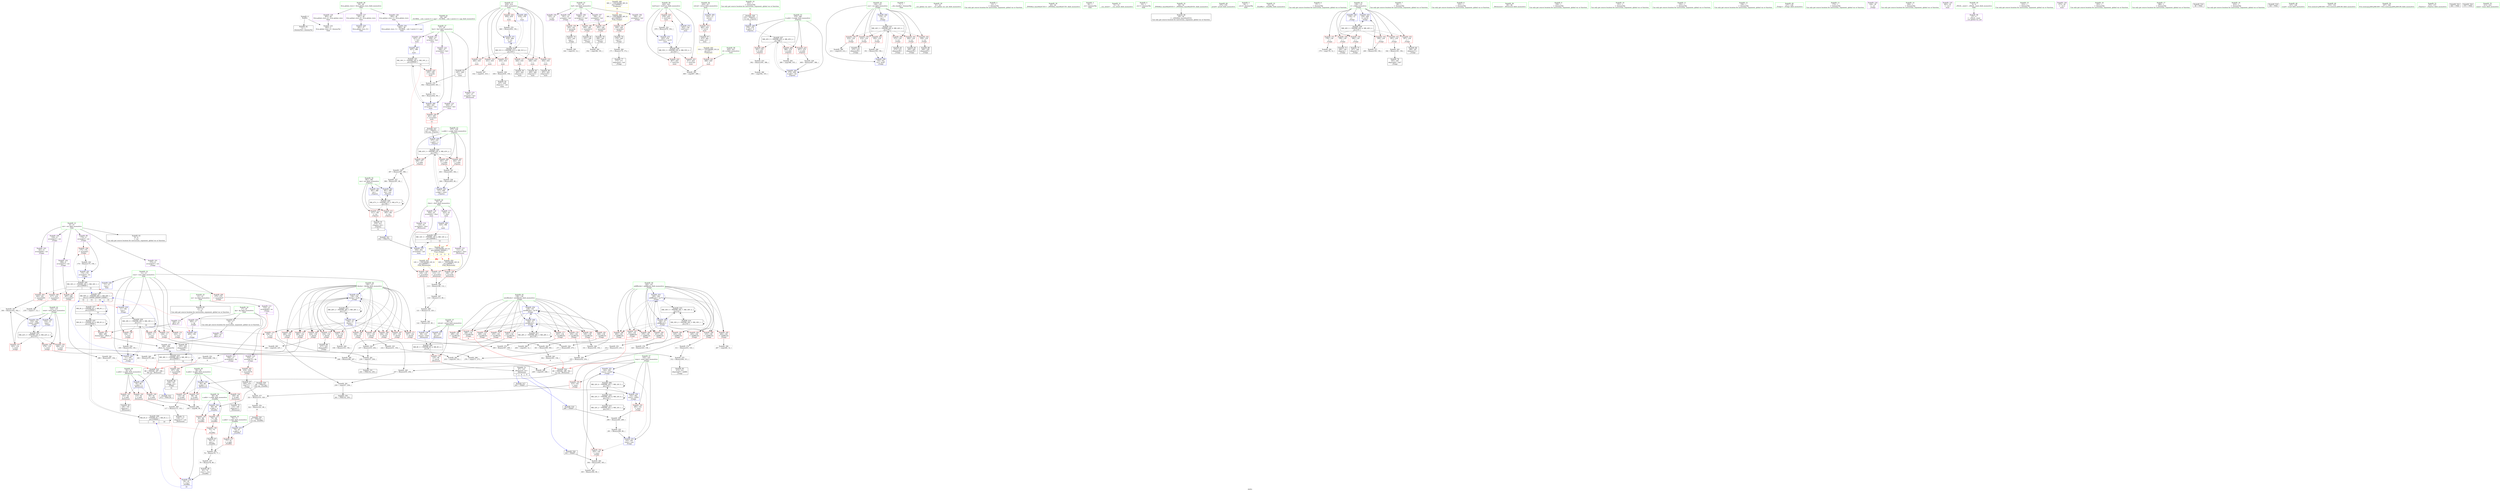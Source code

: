 digraph "SVFG" {
	label="SVFG";

	Node0x55a22f645320 [shape=record,color=grey,label="{NodeID: 0\nNullPtr}"];
	Node0x55a22f645320 -> Node0x55a22f65dba0[style=solid];
	Node0x55a22f645320 -> Node0x55a22f669730[style=solid];
	Node0x55a22f6afeb0 [shape=record,color=black,label="{NodeID: 526\n89 = PHI(282, 288, 302, )\n1st arg _Z6chooseii }"];
	Node0x55a22f6afeb0 -> Node0x55a22f669b70[style=solid];
	Node0x55a22f672140 [shape=record,color=grey,label="{NodeID: 360\n171 = Binary(170, 172, )\n}"];
	Node0x55a22f672140 -> Node0x55a22f65e8c0[style=solid];
	Node0x55a22f65f9d0 [shape=record,color=red,label="{NodeID: 194\n162\<--161\n\<--arrayidx\n_Z3algv\n}"];
	Node0x55a22f65f9d0 -> Node0x55a22f65e650[style=solid];
	Node0x55a22f65cb00 [shape=record,color=purple,label="{NodeID: 111\n356\<--17\narrayidx90\<--dp\n_Z3algv\n}"];
	Node0x55a22f65cb00 -> Node0x55a22f6601f0[style=solid];
	Node0x55a22f65ad10 [shape=record,color=green,label="{NodeID: 28\n36\<--40\nllvm.global_ctors\<--llvm.global_ctors_field_insensitive\nGlob }"];
	Node0x55a22f65ad10 -> Node0x55a22f662180[style=solid];
	Node0x55a22f65ad10 -> Node0x55a22f662280[style=solid];
	Node0x55a22f65ad10 -> Node0x55a22f662380[style=solid];
	Node0x55a22f665da0 [shape=record,color=grey,label="{NodeID: 388\n276 = cmp(271, 275, )\n}"];
	Node0x55a22f661090 [shape=record,color=red,label="{NodeID: 222\n467\<--422\n\<--testCase\nmain\n}"];
	Node0x55a22f661090 -> Node0x55a22f666520[style=solid];
	Node0x55a22f662bd0 [shape=record,color=red,label="{NodeID: 139\n125\<--90\n\<--retval\n_Z6chooseii\n}"];
	Node0x55a22f662bd0 -> Node0x55a22f65e4b0[style=solid];
	Node0x55a22f65d660 [shape=record,color=green,label="{NodeID: 56\n416\<--417\nretval\<--retval_field_insensitive\nmain\n}"];
	Node0x55a22f65d660 -> Node0x55a22f660940[style=solid];
	Node0x55a22f65d660 -> Node0x55a22f66b300[style=solid];
	Node0x55a22f68b070 [shape=record,color=black,label="{NodeID: 416\nMR_38V_3 = PHI(MR_38V_4, MR_38V_2, )\npts\{200000 \}\n|{|<s4>14}}"];
	Node0x55a22f68b070 -> Node0x55a22f660050[style=dashed];
	Node0x55a22f68b070 -> Node0x55a22f6601f0[style=dashed];
	Node0x55a22f68b070 -> Node0x55a22f66ac80[style=dashed];
	Node0x55a22f68b070 -> Node0x55a22f68b070[style=dashed];
	Node0x55a22f68b070:s4 -> Node0x55a22f691970[style=dashed,color=blue];
	Node0x55a22f66f8c0 [shape=record,color=grey,label="{NodeID: 333\n392 = Binary(391, 386, )\n}"];
	Node0x55a22f66f8c0 -> Node0x55a22f665aa0[style=solid];
	Node0x55a22f66a6d0 [shape=record,color=blue,label="{NodeID: 250\n142\<--283\nways\<--call52\n_Z3algv\n}"];
	Node0x55a22f66a6d0 -> Node0x55a22f665610[style=dashed];
	Node0x55a22f66a6d0 -> Node0x55a22f66a7a0[style=dashed];
	Node0x55a22f664290 [shape=record,color=red,label="{NodeID: 167\n247\<--136\n\<--blocks\n_Z3algv\n}"];
	Node0x55a22f664290 -> Node0x55a22f673f40[style=solid];
	Node0x55a22f65ee70 [shape=record,color=black,label="{NodeID: 84\n295\<--294\nidxprom56\<--\n_Z3algv\n}"];
	Node0x55a22f6591b0 [shape=record,color=green,label="{NodeID: 1\n7\<--1\n__dso_handle\<--dummyObj\nGlob }"];
	Node0x55a22f6b0070 [shape=record,color=black,label="{NodeID: 527\n375 = PHI(451, )\n0th arg _Z3potxx }"];
	Node0x55a22f6b0070 -> Node0x55a22f66ae20[style=solid];
	Node0x55a22f693f00 [shape=record,color=yellow,style=double,label="{NodeID: 444\n53V_1 = ENCHI(MR_53V_0)\npts\{421 \}\nFun[main]}"];
	Node0x55a22f693f00 -> Node0x55a22f660fc0[style=dashed];
	Node0x55a22f6722c0 [shape=record,color=grey,label="{NodeID: 361\n298 = Binary(297, 156, )\n|{<s0>9}}"];
	Node0x55a22f6722c0:s0 -> Node0x55a22f6afb00[style=solid,color=red];
	Node0x55a22f65faa0 [shape=record,color=red,label="{NodeID: 195\n169\<--168\n\<--arrayidx2\n_Z3algv\n}"];
	Node0x55a22f65faa0 -> Node0x55a22f65e7f0[style=solid];
	Node0x55a22f65cbd0 [shape=record,color=purple,label="{NodeID: 112\n494\<--19\noffset_0\<--\n}"];
	Node0x55a22f65cbd0 -> Node0x55a22f66ac80[style=solid];
	Node0x55a22f65ae10 [shape=record,color=green,label="{NodeID: 29\n41\<--42\n__cxx_global_var_init\<--__cxx_global_var_init_field_insensitive\n}"];
	Node0x55a22f665f20 [shape=record,color=grey,label="{NodeID: 389\n211 = cmp(210, 212, )\n}"];
	Node0x55a22f661160 [shape=record,color=red,label="{NodeID: 223\n471\<--422\n\<--testCase\nmain\n}"];
	Node0x55a22f662ca0 [shape=record,color=red,label="{NodeID: 140\n99\<--92\n\<--n.addr\n_Z6chooseii\n}"];
	Node0x55a22f662ca0 -> Node0x55a22f6669a0[style=solid];
	Node0x55a22f65d730 [shape=record,color=green,label="{NodeID: 57\n418\<--419\ni\<--i_field_insensitive\nmain\n}"];
	Node0x55a22f65d730 -> Node0x55a22f660a10[style=solid];
	Node0x55a22f65d730 -> Node0x55a22f660ae0[style=solid];
	Node0x55a22f65d730 -> Node0x55a22f660bb0[style=solid];
	Node0x55a22f65d730 -> Node0x55a22f660c80[style=solid];
	Node0x55a22f65d730 -> Node0x55a22f660d50[style=solid];
	Node0x55a22f65d730 -> Node0x55a22f660e20[style=solid];
	Node0x55a22f65d730 -> Node0x55a22f660ef0[style=solid];
	Node0x55a22f65d730 -> Node0x55a22f66b570[style=solid];
	Node0x55a22f65d730 -> Node0x55a22f66b7e0[style=solid];
	Node0x55a22f68b570 [shape=record,color=black,label="{NodeID: 417\nMR_6V_2 = PHI(MR_6V_3, MR_6V_1, )\npts\{230000 \}\n|{|<s3>14}}"];
	Node0x55a22f68b570 -> Node0x55a22f6614a0[style=dashed];
	Node0x55a22f68b570 -> Node0x55a22f68b570[style=dashed];
	Node0x55a22f68b570 -> Node0x55a22f690f70[style=dashed];
	Node0x55a22f68b570:s3 -> Node0x55a22f691970[style=dashed,color=blue];
	Node0x55a22f66fa40 [shape=record,color=grey,label="{NodeID: 334\n237 = Binary(235, 236, )\n}"];
	Node0x55a22f66fa40 -> Node0x55a22f6740c0[style=solid];
	Node0x55a22f66a7a0 [shape=record,color=blue,label="{NodeID: 251\n142\<--291\nways\<--rem\n_Z3algv\n}"];
	Node0x55a22f66a7a0 -> Node0x55a22f65f830[style=dashed];
	Node0x55a22f66a7a0 -> Node0x55a22f66a870[style=dashed];
	Node0x55a22f664360 [shape=record,color=red,label="{NodeID: 168\n256\<--136\n\<--blocks\n_Z3algv\n}"];
	Node0x55a22f664360 -> Node0x55a22f670ac0[style=solid];
	Node0x55a22f65ef40 [shape=record,color=black,label="{NodeID: 85\n313\<--312\nidxprom67\<--add66\n_Z3algv\n}"];
	Node0x55a22f659240 [shape=record,color=green,label="{NodeID: 2\n12\<--1\n\<--dummyObj\nCan only get source location for instruction, argument, global var or function.}"];
	Node0x55a22f6b0180 [shape=record,color=black,label="{NodeID: 528\n376 = PHI(453, )\n1st arg _Z3potxx }"];
	Node0x55a22f6b0180 -> Node0x55a22f66aef0[style=solid];
	Node0x55a22f672440 [shape=record,color=grey,label="{NodeID: 362\n301 = Binary(299, 300, )\n}"];
	Node0x55a22f672440 -> Node0x55a22f6725c0[style=solid];
	Node0x55a22f65fb70 [shape=record,color=red,label="{NodeID: 196\n175\<--174\n\<--arrayidx5\n_Z3algv\n}"];
	Node0x55a22f65fb70 -> Node0x55a22f671540[style=solid];
	Node0x55a22f65cca0 [shape=record,color=purple,label="{NodeID: 113\n314\<--21\narrayidx68\<--nx\n_Z3algv\n|{<s0>10}}"];
	Node0x55a22f65cca0:s0 -> Node0x55a22f6b0290[style=solid,color=red];
	Node0x55a22f65af10 [shape=record,color=green,label="{NodeID: 30\n45\<--46\n_ZNSt8ios_base4InitC1Ev\<--_ZNSt8ios_base4InitC1Ev_field_insensitive\n}"];
	Node0x55a22f6660a0 [shape=record,color=grey,label="{NodeID: 390\n267 = cmp(266, 12, )\n}"];
	Node0x55a22f661230 [shape=record,color=red,label="{NodeID: 224\n478\<--422\n\<--testCase\nmain\n}"];
	Node0x55a22f661230 -> Node0x55a22f66f740[style=solid];
	Node0x55a22f662d70 [shape=record,color=red,label="{NodeID: 141\n105\<--92\n\<--n.addr\n_Z6chooseii\n}"];
	Node0x55a22f662d70 -> Node0x55a22f65e240[style=solid];
	Node0x55a22f65d800 [shape=record,color=green,label="{NodeID: 58\n420\<--421\nd\<--d_field_insensitive\nmain\n}"];
	Node0x55a22f65d800 -> Node0x55a22f660fc0[style=solid];
	Node0x55a22f66fbc0 [shape=record,color=grey,label="{NodeID: 335\n232 = Binary(231, 156, )\n}"];
	Node0x55a22f66fbc0 -> Node0x55a22f674240[style=solid];
	Node0x55a22f66a870 [shape=record,color=blue,label="{NodeID: 252\n142\<--305\nways\<--rem63\n_Z3algv\n}"];
	Node0x55a22f66a870 -> Node0x55a22f65f900[style=dashed];
	Node0x55a22f66a870 -> Node0x55a22f688870[style=dashed];
	Node0x55a22f664430 [shape=record,color=red,label="{NodeID: 169\n280\<--136\n\<--blocks\n_Z3algv\n}"];
	Node0x55a22f664430 -> Node0x55a22f670340[style=solid];
	Node0x55a22f65f010 [shape=record,color=black,label="{NodeID: 86\n317\<--316\nidxprom69\<--\n_Z3algv\n}"];
	Node0x55a22f6592d0 [shape=record,color=green,label="{NodeID: 3\n30\<--1\n.str\<--dummyObj\nGlob }"];
	Node0x55a22f6b0290 [shape=record,color=black,label="{NodeID: 529\n66 = PHI(314, )\n0th arg _Z2adRix }"];
	Node0x55a22f6b0290 -> Node0x55a22f669830[style=solid];
	Node0x55a22f6940c0 [shape=record,color=yellow,style=double,label="{NodeID: 446\n36V_1 = ENCHI(MR_36V_0)\npts\{160000 \}\nFun[main]|{<s0>14}}"];
	Node0x55a22f6940c0:s0 -> Node0x55a22f695970[style=dashed,color=red];
	Node0x55a22f6725c0 [shape=record,color=grey,label="{NodeID: 363\n302 = Binary(301, 156, )\n|{<s0>9}}"];
	Node0x55a22f6725c0:s0 -> Node0x55a22f6afeb0[style=solid,color=red];
	Node0x55a22f65fc40 [shape=record,color=red,label="{NodeID: 197\n185\<--184\n\<--arrayidx9\n_Z3algv\n}"];
	Node0x55a22f65fc40 -> Node0x55a22f65ea60[style=solid];
	Node0x55a22f65cd70 [shape=record,color=purple,label="{NodeID: 114\n495\<--22\noffset_0\<--\n}"];
	Node0x55a22f65cd70 -> Node0x55a22f6614a0[style=solid];
	Node0x55a22f65b010 [shape=record,color=green,label="{NodeID: 31\n51\<--52\n__cxa_atexit\<--__cxa_atexit_field_insensitive\n}"];
	Node0x55a22f666220 [shape=record,color=grey,label="{NodeID: 391\n259 = cmp(257, 258, )\n}"];
	Node0x55a22f666220 -> Node0x55a22f66ec00[style=solid];
	Node0x55a22f661300 [shape=record,color=red,label="{NodeID: 225\n439\<--438\n\<--arrayidx\nmain\n}"];
	Node0x55a22f661300 -> Node0x55a22f673040[style=solid];
	Node0x55a22f662e40 [shape=record,color=red,label="{NodeID: 142\n115\<--92\n\<--n.addr\n_Z6chooseii\n}"];
	Node0x55a22f662e40 -> Node0x55a22f672ec0[style=solid];
	Node0x55a22f65d8d0 [shape=record,color=green,label="{NodeID: 59\n422\<--423\ntestCase\<--testCase_field_insensitive\nmain\n}"];
	Node0x55a22f65d8d0 -> Node0x55a22f661090[style=solid];
	Node0x55a22f65d8d0 -> Node0x55a22f661160[style=solid];
	Node0x55a22f65d8d0 -> Node0x55a22f661230[style=solid];
	Node0x55a22f65d8d0 -> Node0x55a22f66b8b0[style=solid];
	Node0x55a22f65d8d0 -> Node0x55a22f66b980[style=solid];
	Node0x55a22f68bf70 [shape=record,color=black,label="{NodeID: 419\nMR_51V_3 = PHI(MR_51V_4, MR_51V_2, )\npts\{419 \}\n}"];
	Node0x55a22f68bf70 -> Node0x55a22f660a10[style=dashed];
	Node0x55a22f68bf70 -> Node0x55a22f660ae0[style=dashed];
	Node0x55a22f68bf70 -> Node0x55a22f660bb0[style=dashed];
	Node0x55a22f68bf70 -> Node0x55a22f660c80[style=dashed];
	Node0x55a22f68bf70 -> Node0x55a22f660d50[style=dashed];
	Node0x55a22f68bf70 -> Node0x55a22f660e20[style=dashed];
	Node0x55a22f68bf70 -> Node0x55a22f660ef0[style=dashed];
	Node0x55a22f68bf70 -> Node0x55a22f66b7e0[style=dashed];
	Node0x55a22f66fd40 [shape=record,color=grey,label="{NodeID: 336\n404 = Binary(403, 80, )\n}"];
	Node0x55a22f66fd40 -> Node0x55a22f66b160[style=solid];
	Node0x55a22f66a940 [shape=record,color=blue,label="{NodeID: 253\n140\<--326\naddBlocks\<--inc75\n_Z3algv\n}"];
	Node0x55a22f66a940 -> Node0x55a22f664f90[style=dashed];
	Node0x55a22f66a940 -> Node0x55a22f665060[style=dashed];
	Node0x55a22f66a940 -> Node0x55a22f665130[style=dashed];
	Node0x55a22f66a940 -> Node0x55a22f665200[style=dashed];
	Node0x55a22f66a940 -> Node0x55a22f6652d0[style=dashed];
	Node0x55a22f66a940 -> Node0x55a22f6653a0[style=dashed];
	Node0x55a22f66a940 -> Node0x55a22f665470[style=dashed];
	Node0x55a22f66a940 -> Node0x55a22f665540[style=dashed];
	Node0x55a22f66a940 -> Node0x55a22f66a940[style=dashed];
	Node0x55a22f66a940 -> Node0x55a22f690570[style=dashed];
	Node0x55a22f664500 [shape=record,color=red,label="{NodeID: 170\n286\<--136\n\<--blocks\n_Z3algv\n}"];
	Node0x55a22f664500 -> Node0x55a22f6716c0[style=solid];
	Node0x55a22f65f0e0 [shape=record,color=black,label="{NodeID: 87\n320\<--319\nconv71\<--\n_Z3algv\n}"];
	Node0x55a22f65f0e0 -> Node0x55a22f673ac0[style=solid];
	Node0x55a22f659360 [shape=record,color=green,label="{NodeID: 4\n32\<--1\n.str.1\<--dummyObj\nGlob }"];
	Node0x55a22f6b03a0 [shape=record,color=black,label="{NodeID: 530\n67 = PHI(322, )\n1st arg _Z2adRix }"];
	Node0x55a22f6b03a0 -> Node0x55a22f669900[style=solid];
	Node0x55a22f672740 [shape=record,color=grey,label="{NodeID: 364\n304 = Binary(293, 303, )\n}"];
	Node0x55a22f672740 -> Node0x55a22f6728c0[style=solid];
	Node0x55a22f65fd10 [shape=record,color=red,label="{NodeID: 198\n190\<--189\n\<--arrayidx12\n_Z3algv\n}"];
	Node0x55a22f65fd10 -> Node0x55a22f65ec00[style=solid];
	Node0x55a22f65ce40 [shape=record,color=purple,label="{NodeID: 115\n111\<--24\narrayidx2\<--rfact\n_Z6chooseii\n}"];
	Node0x55a22f65ce40 -> Node0x55a22f663250[style=solid];
	Node0x55a22f65b110 [shape=record,color=green,label="{NodeID: 32\n50\<--56\n_ZNSt8ios_base4InitD1Ev\<--_ZNSt8ios_base4InitD1Ev_field_insensitive\n}"];
	Node0x55a22f65b110 -> Node0x55a22f65dfa0[style=solid];
	Node0x55a22f6663a0 [shape=record,color=grey,label="{NodeID: 392\n192 = cmp(186, 191, )\n}"];
	Node0x55a22f6613d0 [shape=record,color=red,label="{NodeID: 226\n451\<--450\n\<--arrayidx4\nmain\n|{<s0>12}}"];
	Node0x55a22f6613d0:s0 -> Node0x55a22f6b0070[style=solid,color=red];
	Node0x55a22f662f10 [shape=record,color=red,label="{NodeID: 143\n98\<--94\n\<--k.addr\n_Z6chooseii\n}"];
	Node0x55a22f662f10 -> Node0x55a22f6669a0[style=solid];
	Node0x55a22f65d9a0 [shape=record,color=green,label="{NodeID: 60\n475\<--476\nprintf\<--printf_field_insensitive\n}"];
	Node0x55a22f68c470 [shape=record,color=black,label="{NodeID: 420\nMR_14V_3 = PHI(MR_14V_4, MR_14V_2, )\npts\{260000 \}\n|{|<s1>14}}"];
	Node0x55a22f68c470 -> Node0x55a22f66b710[style=dashed];
	Node0x55a22f68c470:s1 -> Node0x55a22f695c10[style=dashed,color=red];
	Node0x55a22f66fec0 [shape=record,color=grey,label="{NodeID: 337\n398 = Binary(397, 80, )\n}"];
	Node0x55a22f66fec0 -> Node0x55a22f66b090[style=solid];
	Node0x55a22f66aa10 [shape=record,color=blue,label="{NodeID: 254\n138\<--331\nnewBlocks\<--inc78\n_Z3algv\n}"];
	Node0x55a22f66aa10 -> Node0x55a22f664840[style=dashed];
	Node0x55a22f66aa10 -> Node0x55a22f664910[style=dashed];
	Node0x55a22f66aa10 -> Node0x55a22f6649e0[style=dashed];
	Node0x55a22f66aa10 -> Node0x55a22f664ab0[style=dashed];
	Node0x55a22f66aa10 -> Node0x55a22f664b80[style=dashed];
	Node0x55a22f66aa10 -> Node0x55a22f664c50[style=dashed];
	Node0x55a22f66aa10 -> Node0x55a22f664d20[style=dashed];
	Node0x55a22f66aa10 -> Node0x55a22f664df0[style=dashed];
	Node0x55a22f66aa10 -> Node0x55a22f664ec0[style=dashed];
	Node0x55a22f66aa10 -> Node0x55a22f66a530[style=dashed];
	Node0x55a22f66aa10 -> Node0x55a22f66aa10[style=dashed];
	Node0x55a22f66aa10 -> Node0x55a22f68a170[style=dashed];
	Node0x55a22f6645d0 [shape=record,color=red,label="{NodeID: 171\n307\<--136\n\<--blocks\n_Z3algv\n}"];
	Node0x55a22f6645d0 -> Node0x55a22f673340[style=solid];
	Node0x55a22f65f1b0 [shape=record,color=black,label="{NodeID: 88\n340\<--339\nidxprom83\<--\n_Z3algv\n}"];
	Node0x55a22f659ba0 [shape=record,color=green,label="{NodeID: 5\n34\<--1\n.str.2\<--dummyObj\nGlob }"];
	Node0x55a22f6728c0 [shape=record,color=grey,label="{NodeID: 365\n305 = Binary(304, 80, )\n}"];
	Node0x55a22f6728c0 -> Node0x55a22f66a870[style=solid];
	Node0x55a22f65fde0 [shape=record,color=red,label="{NodeID: 199\n217\<--216\n\<--arrayidx21\n_Z3algv\n}"];
	Node0x55a22f65fde0 -> Node0x55a22f665c20[style=solid];
	Node0x55a22f661890 [shape=record,color=purple,label="{NodeID: 116\n119\<--24\narrayidx4\<--rfact\n_Z6chooseii\n}"];
	Node0x55a22f661890 -> Node0x55a22f663320[style=solid];
	Node0x55a22f65b210 [shape=record,color=green,label="{NodeID: 33\n63\<--64\n_Z2adRix\<--_Z2adRix_field_insensitive\n}"];
	Node0x55a22f666520 [shape=record,color=grey,label="{NodeID: 393\n469 = cmp(467, 468, )\n}"];
	Node0x55a22f6614a0 [shape=record,color=red,label="{NodeID: 227\n496\<--495\ndummyVal\<--offset_0\n_Z3algv\n}"];
	Node0x55a22f6614a0 -> Node0x55a22f66ac80[style=solid];
	Node0x55a22f662fe0 [shape=record,color=red,label="{NodeID: 144\n109\<--94\n\<--k.addr\n_Z6chooseii\n}"];
	Node0x55a22f662fe0 -> Node0x55a22f65e310[style=solid];
	Node0x55a22f65daa0 [shape=record,color=green,label="{NodeID: 61\n38\<--487\n_GLOBAL__sub_I_meret_0_1.cpp\<--_GLOBAL__sub_I_meret_0_1.cpp_field_insensitive\n}"];
	Node0x55a22f65daa0 -> Node0x55a22f661770[style=solid];
	Node0x55a22f68c970 [shape=record,color=black,label="{NodeID: 421\nMR_16V_3 = PHI(MR_16V_4, MR_16V_2, )\npts\{290000 \}\n|{|<s2>14}}"];
	Node0x55a22f68c970 -> Node0x55a22f661300[style=dashed];
	Node0x55a22f68c970 -> Node0x55a22f66b640[style=dashed];
	Node0x55a22f68c970:s2 -> Node0x55a22f695c10[style=dashed,color=red];
	Node0x55a22f670040 [shape=record,color=grey,label="{NodeID: 338\n397 = Binary(395, 396, )\n}"];
	Node0x55a22f670040 -> Node0x55a22f66fec0[style=solid];
	Node0x55a22f66aae0 [shape=record,color=blue,label="{NodeID: 255\n136\<--336\nblocks\<--inc81\n_Z3algv\n}"];
	Node0x55a22f66aae0 -> Node0x55a22f664020[style=dashed];
	Node0x55a22f66aae0 -> Node0x55a22f6640f0[style=dashed];
	Node0x55a22f66aae0 -> Node0x55a22f6641c0[style=dashed];
	Node0x55a22f66aae0 -> Node0x55a22f664290[style=dashed];
	Node0x55a22f66aae0 -> Node0x55a22f664360[style=dashed];
	Node0x55a22f66aae0 -> Node0x55a22f664430[style=dashed];
	Node0x55a22f66aae0 -> Node0x55a22f664500[style=dashed];
	Node0x55a22f66aae0 -> Node0x55a22f6645d0[style=dashed];
	Node0x55a22f66aae0 -> Node0x55a22f6646a0[style=dashed];
	Node0x55a22f66aae0 -> Node0x55a22f664770[style=dashed];
	Node0x55a22f66aae0 -> Node0x55a22f66aae0[style=dashed];
	Node0x55a22f66aae0 -> Node0x55a22f689c70[style=dashed];
	Node0x55a22f6646a0 [shape=record,color=red,label="{NodeID: 172\n316\<--136\n\<--blocks\n_Z3algv\n}"];
	Node0x55a22f6646a0 -> Node0x55a22f65f010[style=solid];
	Node0x55a22f65f280 [shape=record,color=black,label="{NodeID: 89\n355\<--354\nidxprom89\<--\n_Z3algv\n}"];
	Node0x55a22f659c30 [shape=record,color=green,label="{NodeID: 6\n37\<--1\n\<--dummyObj\nCan only get source location for instruction, argument, global var or function.}"];
	Node0x55a22f672a40 [shape=record,color=grey,label="{NodeID: 366\n113 = Binary(108, 112, )\n}"];
	Node0x55a22f672a40 -> Node0x55a22f672bc0[style=solid];
	Node0x55a22f65feb0 [shape=record,color=red,label="{NodeID: 200\n275\<--274\n\<--arrayidx47\n_Z3algv\n}"];
	Node0x55a22f65feb0 -> Node0x55a22f665da0[style=solid];
	Node0x55a22f661960 [shape=record,color=purple,label="{NodeID: 117\n425\<--24\n\<--rfact\nmain\n}"];
	Node0x55a22f661960 -> Node0x55a22f66b3d0[style=solid];
	Node0x55a22f65b310 [shape=record,color=green,label="{NodeID: 34\n68\<--69\nx.addr\<--x.addr_field_insensitive\n_Z2adRix\n}"];
	Node0x55a22f65b310 -> Node0x55a22f662890[style=solid];
	Node0x55a22f65b310 -> Node0x55a22f662960[style=solid];
	Node0x55a22f65b310 -> Node0x55a22f669830[style=solid];
	Node0x55a22f6666a0 [shape=record,color=grey,label="{NodeID: 394\n179 = cmp(178, 12, )\n}"];
	Node0x55a22f661570 [shape=record,color=blue,label="{NodeID: 228\n11\<--12\nruns\<--\nGlob }"];
	Node0x55a22f661570 -> Node0x55a22f691970[style=dashed];
	Node0x55a22f6630b0 [shape=record,color=red,label="{NodeID: 145\n116\<--94\n\<--k.addr\n_Z6chooseii\n}"];
	Node0x55a22f6630b0 -> Node0x55a22f672ec0[style=solid];
	Node0x55a22f65dba0 [shape=record,color=black,label="{NodeID: 62\n2\<--3\ndummyVal\<--dummyVal\n}"];
	Node0x55a22f6701c0 [shape=record,color=grey,label="{NodeID: 339\n408 = Binary(407, 386, )\n}"];
	Node0x55a22f6701c0 -> Node0x55a22f66b230[style=solid];
	Node0x55a22f66abb0 [shape=record,color=blue,label="{NodeID: 256\n132\<--344\ntotal\<--add85\n_Z3algv\n}"];
	Node0x55a22f66abb0 -> Node0x55a22f689270[style=dashed];
	Node0x55a22f664770 [shape=record,color=red,label="{NodeID: 173\n335\<--136\n\<--blocks\n_Z3algv\n}"];
	Node0x55a22f664770 -> Node0x55a22f6710c0[style=solid];
	Node0x55a22f65f350 [shape=record,color=black,label="{NodeID: 90\n129\<--357\n_Z3algv_ret\<--\n_Z3algv\n|{<s0>14}}"];
	Node0x55a22f65f350:s0 -> Node0x55a22f6af8c0[style=solid,color=blue];
	Node0x55a22f659cc0 [shape=record,color=green,label="{NodeID: 7\n80\<--1\n\<--dummyObj\nCan only get source location for instruction, argument, global var or function.}"];
	Node0x55a22f672bc0 [shape=record,color=grey,label="{NodeID: 367\n114 = Binary(113, 80, )\n}"];
	Node0x55a22f672bc0 -> Node0x55a22f672d40[style=solid];
	Node0x55a22f65ff80 [shape=record,color=red,label="{NodeID: 201\n297\<--296\n\<--arrayidx57\n_Z3algv\n}"];
	Node0x55a22f65ff80 -> Node0x55a22f6722c0[style=solid];
	Node0x55a22f661a30 [shape=record,color=purple,label="{NodeID: 118\n456\<--24\narrayidx6\<--rfact\nmain\n}"];
	Node0x55a22f661a30 -> Node0x55a22f66b710[style=solid];
	Node0x55a22f65b3e0 [shape=record,color=green,label="{NodeID: 35\n70\<--71\na.addr\<--a.addr_field_insensitive\n_Z2adRix\n}"];
	Node0x55a22f65b3e0 -> Node0x55a22f662a30[style=solid];
	Node0x55a22f65b3e0 -> Node0x55a22f669900[style=solid];
	Node0x55a22f666820 [shape=record,color=grey,label="{NodeID: 395\n164 = cmp(163, 12, )\n}"];
	Node0x55a22f661670 [shape=record,color=blue,label="{NodeID: 229\n491\<--37\nllvm.global_ctors_0\<--\nGlob }"];
	Node0x55a22f663180 [shape=record,color=red,label="{NodeID: 146\n108\<--107\n\<--arrayidx\n_Z6chooseii\n}"];
	Node0x55a22f663180 -> Node0x55a22f672a40[style=solid];
	Node0x55a22f65dca0 [shape=record,color=black,label="{NodeID: 63\n9\<--8\n\<--cnt\nCan only get source location for instruction, argument, global var or function.}"];
	Node0x55a22f670340 [shape=record,color=grey,label="{NodeID: 340\n281 = Binary(279, 280, )\n|{<s0>7}}"];
	Node0x55a22f670340:s0 -> Node0x55a22f6afb00[style=solid,color=red];
	Node0x55a22f66ac80 [shape=record,color=blue, style = dotted,label="{NodeID: 257\n494\<--496\noffset_0\<--dummyVal\n_Z3algv\n}"];
	Node0x55a22f66ac80 -> Node0x55a22f68b070[style=dashed];
	Node0x55a22f664840 [shape=record,color=red,label="{NodeID: 174\n230\<--138\n\<--newBlocks\n_Z3algv\n}"];
	Node0x55a22f664840 -> Node0x55a22f674240[style=solid];
	Node0x55a22f65f420 [shape=record,color=black,label="{NodeID: 91\n374\<--411\n_Z3potxx_ret\<--\n_Z3potxx\n|{<s0>12}}"];
	Node0x55a22f65f420:s0 -> Node0x55a22f6af6b0[style=solid,color=blue];
	Node0x55a22f659d50 [shape=record,color=green,label="{NodeID: 8\n103\<--1\n\<--dummyObj\nCan only get source location for instruction, argument, global var or function.}"];
	Node0x55a22f672d40 [shape=record,color=grey,label="{NodeID: 368\n121 = Binary(114, 120, )\n}"];
	Node0x55a22f672d40 -> Node0x55a22f670640[style=solid];
	Node0x55a22f660050 [shape=record,color=red,label="{NodeID: 202\n319\<--318\n\<--arrayidx70\n_Z3algv\n}"];
	Node0x55a22f660050 -> Node0x55a22f65f0e0[style=solid];
	Node0x55a22f661b00 [shape=record,color=purple,label="{NodeID: 119\n107\<--27\narrayidx\<--fact\n_Z6chooseii\n}"];
	Node0x55a22f661b00 -> Node0x55a22f663180[style=solid];
	Node0x55a22f65b4b0 [shape=record,color=green,label="{NodeID: 36\n85\<--86\n_Z6chooseii\<--_Z6chooseii_field_insensitive\n}"];
	Node0x55a22f6669a0 [shape=record,color=grey,label="{NodeID: 396\n100 = cmp(98, 99, )\n}"];
	Node0x55a22f661770 [shape=record,color=blue,label="{NodeID: 230\n492\<--38\nllvm.global_ctors_1\<--_GLOBAL__sub_I_meret_0_1.cpp\nGlob }"];
	Node0x55a22f663250 [shape=record,color=red,label="{NodeID: 147\n112\<--111\n\<--arrayidx2\n_Z6chooseii\n}"];
	Node0x55a22f663250 -> Node0x55a22f672a40[style=solid];
	Node0x55a22f65dda0 [shape=record,color=black,label="{NodeID: 64\n19\<--17\n\<--dp\nCan only get source location for instruction, argument, global var or function.}"];
	Node0x55a22f65dda0 -> Node0x55a22f65cbd0[style=solid];
	Node0x55a22f6704c0 [shape=record,color=grey,label="{NodeID: 341\n403 = Binary(401, 402, )\n}"];
	Node0x55a22f6704c0 -> Node0x55a22f66fd40[style=solid];
	Node0x55a22f66ad50 [shape=record,color=blue,label="{NodeID: 258\n134\<--351\ncur\<--inc87\n_Z3algv\n}"];
	Node0x55a22f66ad50 -> Node0x55a22f689770[style=dashed];
	Node0x55a22f664910 [shape=record,color=red,label="{NodeID: 175\n235\<--138\n\<--newBlocks\n_Z3algv\n}"];
	Node0x55a22f664910 -> Node0x55a22f66fa40[style=solid];
	Node0x55a22f65f4f0 [shape=record,color=black,label="{NodeID: 92\n437\<--436\nidxprom\<--sub\nmain\n}"];
	Node0x55a22f659de0 [shape=record,color=green,label="{NodeID: 9\n150\<--1\n\<--dummyObj\nCan only get source location for instruction, argument, global var or function.}"];
	Node0x55a22f672ec0 [shape=record,color=grey,label="{NodeID: 369\n117 = Binary(115, 116, )\n}"];
	Node0x55a22f672ec0 -> Node0x55a22f65e3e0[style=solid];
	Node0x55a22f660120 [shape=record,color=red,label="{NodeID: 203\n342\<--341\n\<--arrayidx84\n_Z3algv\n}"];
	Node0x55a22f660120 -> Node0x55a22f670dc0[style=solid];
	Node0x55a22f661bd0 [shape=record,color=purple,label="{NodeID: 120\n427\<--27\n\<--fact\nmain\n}"];
	Node0x55a22f661bd0 -> Node0x55a22f66b4a0[style=solid];
	Node0x55a22f65b5b0 [shape=record,color=green,label="{NodeID: 37\n90\<--91\nretval\<--retval_field_insensitive\n_Z6chooseii\n}"];
	Node0x55a22f65b5b0 -> Node0x55a22f662bd0[style=solid];
	Node0x55a22f65b5b0 -> Node0x55a22f669c40[style=solid];
	Node0x55a22f65b5b0 -> Node0x55a22f669d10[style=solid];
	Node0x55a22f666b20 [shape=record,color=grey,label="{NodeID: 397\n432 = cmp(431, 433, )\n}"];
	Node0x55a22f669730 [shape=record,color=blue, style = dotted,label="{NodeID: 231\n493\<--3\nllvm.global_ctors_2\<--dummyVal\nGlob }"];
	Node0x55a22f663320 [shape=record,color=red,label="{NodeID: 148\n120\<--119\n\<--arrayidx4\n_Z6chooseii\n}"];
	Node0x55a22f663320 -> Node0x55a22f672d40[style=solid];
	Node0x55a22f65dea0 [shape=record,color=black,label="{NodeID: 65\n22\<--21\n\<--nx\nCan only get source location for instruction, argument, global var or function.}"];
	Node0x55a22f65dea0 -> Node0x55a22f65cd70[style=solid];
	Node0x55a22f670640 [shape=record,color=grey,label="{NodeID: 342\n122 = Binary(121, 80, )\n}"];
	Node0x55a22f670640 -> Node0x55a22f669d10[style=solid];
	Node0x55a22f66ae20 [shape=record,color=blue,label="{NodeID: 259\n377\<--375\na.addr\<--a\n_Z3potxx\n}"];
	Node0x55a22f66ae20 -> Node0x55a22f68f170[style=dashed];
	Node0x55a22f6649e0 [shape=record,color=red,label="{NodeID: 176\n254\<--138\n\<--newBlocks\n_Z3algv\n}"];
	Node0x55a22f6649e0 -> Node0x55a22f671240[style=solid];
	Node0x55a22f65f5c0 [shape=record,color=black,label="{NodeID: 93\n441\<--440\nconv\<--\nmain\n}"];
	Node0x55a22f65f5c0 -> Node0x55a22f673040[style=solid];
	Node0x55a22f659e70 [shape=record,color=green,label="{NodeID: 10\n151\<--1\n\<--dummyObj\nCan only get source location for instruction, argument, global var or function.}"];
	Node0x55a22f687570 [shape=record,color=yellow,style=double,label="{NodeID: 453\n14V_1 = ENCHI(MR_14V_0)\npts\{260000 \}\nFun[_Z6chooseii]}"];
	Node0x55a22f687570 -> Node0x55a22f663250[style=dashed];
	Node0x55a22f687570 -> Node0x55a22f663320[style=dashed];
	Node0x55a22f673040 [shape=record,color=grey,label="{NodeID: 370\n442 = Binary(439, 441, )\n}"];
	Node0x55a22f673040 -> Node0x55a22f6734c0[style=solid];
	Node0x55a22f6601f0 [shape=record,color=red,label="{NodeID: 204\n357\<--356\n\<--arrayidx90\n_Z3algv\n}"];
	Node0x55a22f6601f0 -> Node0x55a22f65f350[style=solid];
	Node0x55a22f661ca0 [shape=record,color=purple,label="{NodeID: 121\n438\<--27\narrayidx\<--fact\nmain\n}"];
	Node0x55a22f661ca0 -> Node0x55a22f661300[style=solid];
	Node0x55a22f65b680 [shape=record,color=green,label="{NodeID: 38\n92\<--93\nn.addr\<--n.addr_field_insensitive\n_Z6chooseii\n}"];
	Node0x55a22f65b680 -> Node0x55a22f662ca0[style=solid];
	Node0x55a22f65b680 -> Node0x55a22f662d70[style=solid];
	Node0x55a22f65b680 -> Node0x55a22f662e40[style=solid];
	Node0x55a22f65b680 -> Node0x55a22f669aa0[style=solid];
	Node0x55a22f666ca0 [shape=record,color=grey,label="{NodeID: 398\n249 = cmp(245, 248, )\n}"];
	Node0x55a22f669830 [shape=record,color=blue,label="{NodeID: 232\n68\<--66\nx.addr\<--x\n_Z2adRix\n}"];
	Node0x55a22f669830 -> Node0x55a22f662890[style=dashed];
	Node0x55a22f669830 -> Node0x55a22f662960[style=dashed];
	Node0x55a22f6633f0 [shape=record,color=red,label="{NodeID: 149\n159\<--130\n\<--i\n_Z3algv\n}"];
	Node0x55a22f6633f0 -> Node0x55a22f65e580[style=solid];
	Node0x55a22f65dfa0 [shape=record,color=black,label="{NodeID: 66\n49\<--50\n\<--_ZNSt8ios_base4InitD1Ev\nCan only get source location for instruction, argument, global var or function.}"];
	Node0x55a22f6707c0 [shape=record,color=grey,label="{NodeID: 343\n182 = Binary(181, 156, )\n}"];
	Node0x55a22f6707c0 -> Node0x55a22f65e990[style=solid];
	Node0x55a22f66aef0 [shape=record,color=blue,label="{NodeID: 260\n379\<--376\nb.addr\<--b\n_Z3potxx\n}"];
	Node0x55a22f66aef0 -> Node0x55a22f68e770[style=dashed];
	Node0x55a22f664ab0 [shape=record,color=red,label="{NodeID: 177\n263\<--138\n\<--newBlocks\n_Z3algv\n}"];
	Node0x55a22f664ab0 -> Node0x55a22f6657a0[style=solid];
	Node0x55a22f65f690 [shape=record,color=black,label="{NodeID: 94\n445\<--444\nidxprom1\<--\nmain\n}"];
	Node0x55a22f659f00 [shape=record,color=green,label="{NodeID: 11\n152\<--1\n\<--dummyObj\nCan only get source location for instruction, argument, global var or function.}"];
	Node0x55a22f687650 [shape=record,color=yellow,style=double,label="{NodeID: 454\n16V_1 = ENCHI(MR_16V_0)\npts\{290000 \}\nFun[_Z6chooseii]}"];
	Node0x55a22f687650 -> Node0x55a22f663180[style=dashed];
	Node0x55a22f6731c0 [shape=record,color=grey,label="{NodeID: 371\n200 = Binary(199, 156, )\n}"];
	Node0x55a22f6731c0 -> Node0x55a22f66a120[style=solid];
	Node0x55a22f6602c0 [shape=record,color=red,label="{NodeID: 205\n396\<--377\n\<--a.addr\n_Z3potxx\n}"];
	Node0x55a22f6602c0 -> Node0x55a22f670040[style=solid];
	Node0x55a22f661d70 [shape=record,color=purple,label="{NodeID: 122\n446\<--27\narrayidx2\<--fact\nmain\n}"];
	Node0x55a22f661d70 -> Node0x55a22f66b640[style=solid];
	Node0x55a22f65b750 [shape=record,color=green,label="{NodeID: 39\n94\<--95\nk.addr\<--k.addr_field_insensitive\n_Z6chooseii\n}"];
	Node0x55a22f65b750 -> Node0x55a22f662f10[style=solid];
	Node0x55a22f65b750 -> Node0x55a22f662fe0[style=solid];
	Node0x55a22f65b750 -> Node0x55a22f6630b0[style=solid];
	Node0x55a22f65b750 -> Node0x55a22f669b70[style=solid];
	Node0x55a22f669900 [shape=record,color=blue,label="{NodeID: 233\n70\<--67\na.addr\<--a\n_Z2adRix\n}"];
	Node0x55a22f669900 -> Node0x55a22f662a30[style=dashed];
	Node0x55a22f6634c0 [shape=record,color=red,label="{NodeID: 150\n166\<--130\n\<--i\n_Z3algv\n}"];
	Node0x55a22f6634c0 -> Node0x55a22f65e720[style=solid];
	Node0x55a22f65e0a0 [shape=record,color=black,label="{NodeID: 67\n76\<--75\nconv\<--\n_Z2adRix\n}"];
	Node0x55a22f65e0a0 -> Node0x55a22f671b40[style=solid];
	Node0x55a22f68e770 [shape=record,color=black,label="{NodeID: 427\nMR_45V_3 = PHI(MR_45V_4, MR_45V_2, )\npts\{380 \}\n}"];
	Node0x55a22f68e770 -> Node0x55a22f660530[style=dashed];
	Node0x55a22f68e770 -> Node0x55a22f660600[style=dashed];
	Node0x55a22f68e770 -> Node0x55a22f6606d0[style=dashed];
	Node0x55a22f68e770 -> Node0x55a22f66b230[style=dashed];
	Node0x55a22f670940 [shape=record,color=grey,label="{NodeID: 344\n271 = Binary(269, 270, )\n}"];
	Node0x55a22f670940 -> Node0x55a22f665da0[style=solid];
	Node0x55a22f66afc0 [shape=record,color=blue,label="{NodeID: 261\n381\<--386\nres\<--\n_Z3potxx\n}"];
	Node0x55a22f66afc0 -> Node0x55a22f68ec70[style=dashed];
	Node0x55a22f664b80 [shape=record,color=red,label="{NodeID: 178\n269\<--138\n\<--newBlocks\n_Z3algv\n}"];
	Node0x55a22f664b80 -> Node0x55a22f670940[style=solid];
	Node0x55a22f65f760 [shape=record,color=black,label="{NodeID: 95\n449\<--448\nidxprom3\<--\nmain\n}"];
	Node0x55a22f659f90 [shape=record,color=green,label="{NodeID: 12\n156\<--1\n\<--dummyObj\nCan only get source location for instruction, argument, global var or function.}"];
	Node0x55a22f673340 [shape=record,color=grey,label="{NodeID: 372\n309 = Binary(307, 308, )\n}"];
	Node0x55a22f673340 -> Node0x55a22f6737c0[style=solid];
	Node0x55a22f660390 [shape=record,color=red,label="{NodeID: 206\n401\<--377\n\<--a.addr\n_Z3potxx\n}"];
	Node0x55a22f660390 -> Node0x55a22f6704c0[style=solid];
	Node0x55a22f661e40 [shape=record,color=purple,label="{NodeID: 123\n450\<--27\narrayidx4\<--fact\nmain\n}"];
	Node0x55a22f661e40 -> Node0x55a22f6613d0[style=solid];
	Node0x55a22f65b820 [shape=record,color=green,label="{NodeID: 40\n127\<--128\n_Z3algv\<--_Z3algv_field_insensitive\n}"];
	Node0x55a22f6699d0 [shape=record,color=blue,label="{NodeID: 234\n82\<--81\n\<--conv1\n_Z2adRix\n|{<s0>10}}"];
	Node0x55a22f6699d0:s0 -> Node0x55a22f688d70[style=dashed,color=blue];
	Node0x55a22f663590 [shape=record,color=red,label="{NodeID: 151\n178\<--130\n\<--i\n_Z3algv\n}"];
	Node0x55a22f663590 -> Node0x55a22f6666a0[style=solid];
	Node0x55a22f65e170 [shape=record,color=black,label="{NodeID: 68\n81\<--79\nconv1\<--rem\n_Z2adRix\n}"];
	Node0x55a22f65e170 -> Node0x55a22f6699d0[style=solid];
	Node0x55a22f68ec70 [shape=record,color=black,label="{NodeID: 428\nMR_47V_3 = PHI(MR_47V_5, MR_47V_2, )\npts\{382 \}\n}"];
	Node0x55a22f68ec70 -> Node0x55a22f6607a0[style=dashed];
	Node0x55a22f68ec70 -> Node0x55a22f660870[style=dashed];
	Node0x55a22f68ec70 -> Node0x55a22f66b090[style=dashed];
	Node0x55a22f68ec70 -> Node0x55a22f68ec70[style=dashed];
	Node0x55a22f670ac0 [shape=record,color=grey,label="{NodeID: 345\n257 = Binary(255, 256, )\n}"];
	Node0x55a22f670ac0 -> Node0x55a22f666220[style=solid];
	Node0x55a22f66b090 [shape=record,color=blue,label="{NodeID: 262\n381\<--398\nres\<--rem\n_Z3potxx\n}"];
	Node0x55a22f66b090 -> Node0x55a22f68ec70[style=dashed];
	Node0x55a22f664c50 [shape=record,color=red,label="{NodeID: 179\n288\<--138\n\<--newBlocks\n_Z3algv\n|{<s0>8}}"];
	Node0x55a22f664c50:s0 -> Node0x55a22f6afeb0[style=solid,color=red];
	Node0x55a22f65bed0 [shape=record,color=black,label="{NodeID: 96\n455\<--454\nidxprom5\<--\nmain\n}"];
	Node0x55a22f65a020 [shape=record,color=green,label="{NodeID: 13\n172\<--1\n\<--dummyObj\nCan only get source location for instruction, argument, global var or function.}"];
	Node0x55a22f6734c0 [shape=record,color=grey,label="{NodeID: 373\n443 = Binary(442, 80, )\n}"];
	Node0x55a22f6734c0 -> Node0x55a22f66b640[style=solid];
	Node0x55a22f660460 [shape=record,color=red,label="{NodeID: 207\n402\<--377\n\<--a.addr\n_Z3potxx\n}"];
	Node0x55a22f660460 -> Node0x55a22f6704c0[style=solid];
	Node0x55a22f661f10 [shape=record,color=purple,label="{NodeID: 124\n144\<--30\n\<--.str\n_Z3algv\n}"];
	Node0x55a22f65b920 [shape=record,color=green,label="{NodeID: 41\n130\<--131\ni\<--i_field_insensitive\n_Z3algv\n}"];
	Node0x55a22f65b920 -> Node0x55a22f6633f0[style=solid];
	Node0x55a22f65b920 -> Node0x55a22f6634c0[style=solid];
	Node0x55a22f65b920 -> Node0x55a22f663590[style=solid];
	Node0x55a22f65b920 -> Node0x55a22f663660[style=solid];
	Node0x55a22f65b920 -> Node0x55a22f663730[style=solid];
	Node0x55a22f65b920 -> Node0x55a22f663800[style=solid];
	Node0x55a22f65b920 -> Node0x55a22f669eb0[style=solid];
	Node0x55a22f65b920 -> Node0x55a22f66a120[style=solid];
	Node0x55a22f669aa0 [shape=record,color=blue,label="{NodeID: 235\n92\<--88\nn.addr\<--n\n_Z6chooseii\n}"];
	Node0x55a22f669aa0 -> Node0x55a22f662ca0[style=dashed];
	Node0x55a22f669aa0 -> Node0x55a22f662d70[style=dashed];
	Node0x55a22f669aa0 -> Node0x55a22f662e40[style=dashed];
	Node0x55a22f663660 [shape=record,color=red,label="{NodeID: 152\n181\<--130\n\<--i\n_Z3algv\n}"];
	Node0x55a22f663660 -> Node0x55a22f6707c0[style=solid];
	Node0x55a22f65e240 [shape=record,color=black,label="{NodeID: 69\n106\<--105\nidxprom\<--\n_Z6chooseii\n}"];
	Node0x55a22f68f170 [shape=record,color=black,label="{NodeID: 429\nMR_43V_3 = PHI(MR_43V_4, MR_43V_2, )\npts\{378 \}\n}"];
	Node0x55a22f68f170 -> Node0x55a22f6602c0[style=dashed];
	Node0x55a22f68f170 -> Node0x55a22f660390[style=dashed];
	Node0x55a22f68f170 -> Node0x55a22f660460[style=dashed];
	Node0x55a22f68f170 -> Node0x55a22f66b160[style=dashed];
	Node0x55a22f670c40 [shape=record,color=grey,label="{NodeID: 346\n351 = Binary(350, 156, )\n}"];
	Node0x55a22f670c40 -> Node0x55a22f66ad50[style=solid];
	Node0x55a22f66b160 [shape=record,color=blue,label="{NodeID: 263\n377\<--404\na.addr\<--rem2\n_Z3potxx\n}"];
	Node0x55a22f66b160 -> Node0x55a22f68f170[style=dashed];
	Node0x55a22f664d20 [shape=record,color=red,label="{NodeID: 180\n299\<--138\n\<--newBlocks\n_Z3algv\n}"];
	Node0x55a22f664d20 -> Node0x55a22f672440[style=solid];
	Node0x55a22f65bfa0 [shape=record,color=black,label="{NodeID: 97\n415\<--482\nmain_ret\<--\nmain\n}"];
	Node0x55a22f65a0b0 [shape=record,color=green,label="{NodeID: 14\n204\<--1\n\<--dummyObj\nCan only get source location for instruction, argument, global var or function.}"];
	Node0x55a22f673640 [shape=record,color=grey,label="{NodeID: 374\n311 = Binary(253, 310, )\n}"];
	Node0x55a22f673640 -> Node0x55a22f6737c0[style=solid];
	Node0x55a22f660530 [shape=record,color=red,label="{NodeID: 208\n388\<--379\n\<--b.addr\n_Z3potxx\n}"];
	Node0x55a22f660530 -> Node0x55a22f6743c0[style=solid];
	Node0x55a22f661fe0 [shape=record,color=purple,label="{NodeID: 125\n463\<--32\n\<--.str.1\nmain\n}"];
	Node0x55a22f65b9f0 [shape=record,color=green,label="{NodeID: 42\n132\<--133\ntotal\<--total_field_insensitive\n_Z3algv\n}"];
	Node0x55a22f65b9f0 -> Node0x55a22f6638d0[style=solid];
	Node0x55a22f65b9f0 -> Node0x55a22f6639a0[style=solid];
	Node0x55a22f65b9f0 -> Node0x55a22f663a70[style=solid];
	Node0x55a22f65b9f0 -> Node0x55a22f66a2c0[style=solid];
	Node0x55a22f65b9f0 -> Node0x55a22f66abb0[style=solid];
	Node0x55a22f669b70 [shape=record,color=blue,label="{NodeID: 236\n94\<--89\nk.addr\<--k\n_Z6chooseii\n}"];
	Node0x55a22f669b70 -> Node0x55a22f662f10[style=dashed];
	Node0x55a22f669b70 -> Node0x55a22f662fe0[style=dashed];
	Node0x55a22f669b70 -> Node0x55a22f6630b0[style=dashed];
	Node0x55a22f663730 [shape=record,color=red,label="{NodeID: 153\n187\<--130\n\<--i\n_Z3algv\n}"];
	Node0x55a22f663730 -> Node0x55a22f65eb30[style=solid];
	Node0x55a22f65e310 [shape=record,color=black,label="{NodeID: 70\n110\<--109\nidxprom1\<--\n_Z6chooseii\n}"];
	Node0x55a22f670dc0 [shape=record,color=grey,label="{NodeID: 347\n344 = Binary(343, 342, )\n}"];
	Node0x55a22f670dc0 -> Node0x55a22f66abb0[style=solid];
	Node0x55a22f66b230 [shape=record,color=blue,label="{NodeID: 264\n379\<--408\nb.addr\<--shr\n_Z3potxx\n}"];
	Node0x55a22f66b230 -> Node0x55a22f68e770[style=dashed];
	Node0x55a22f664df0 [shape=record,color=red,label="{NodeID: 181\n308\<--138\n\<--newBlocks\n_Z3algv\n}"];
	Node0x55a22f664df0 -> Node0x55a22f673340[style=solid];
	Node0x55a22f65c070 [shape=record,color=purple,label="{NodeID: 98\n47\<--4\n\<--_ZStL8__ioinit\n__cxx_global_var_init\n}"];
	Node0x55a22f65a140 [shape=record,color=green,label="{NodeID: 15\n212\<--1\n\<--dummyObj\nCan only get source location for instruction, argument, global var or function.}"];
	Node0x55a22f6737c0 [shape=record,color=grey,label="{NodeID: 375\n312 = Binary(309, 311, )\n}"];
	Node0x55a22f6737c0 -> Node0x55a22f65ef40[style=solid];
	Node0x55a22f660600 [shape=record,color=red,label="{NodeID: 209\n391\<--379\n\<--b.addr\n_Z3potxx\n}"];
	Node0x55a22f660600 -> Node0x55a22f66f8c0[style=solid];
	Node0x55a22f6620b0 [shape=record,color=purple,label="{NodeID: 126\n473\<--34\n\<--.str.2\nmain\n}"];
	Node0x55a22f65bac0 [shape=record,color=green,label="{NodeID: 43\n134\<--135\ncur\<--cur_field_insensitive\n_Z3algv\n}"];
	Node0x55a22f65bac0 -> Node0x55a22f663b40[style=solid];
	Node0x55a22f65bac0 -> Node0x55a22f663c10[style=solid];
	Node0x55a22f65bac0 -> Node0x55a22f663ce0[style=solid];
	Node0x55a22f65bac0 -> Node0x55a22f663db0[style=solid];
	Node0x55a22f65bac0 -> Node0x55a22f663e80[style=solid];
	Node0x55a22f65bac0 -> Node0x55a22f663f50[style=solid];
	Node0x55a22f65bac0 -> Node0x55a22f66a390[style=solid];
	Node0x55a22f65bac0 -> Node0x55a22f66ad50[style=solid];
	Node0x55a22f669c40 [shape=record,color=blue,label="{NodeID: 237\n90\<--103\nretval\<--\n_Z6chooseii\n}"];
	Node0x55a22f669c40 -> Node0x55a22f687e70[style=dashed];
	Node0x55a22f663800 [shape=record,color=red,label="{NodeID: 154\n199\<--130\n\<--i\n_Z3algv\n}"];
	Node0x55a22f663800 -> Node0x55a22f6731c0[style=solid];
	Node0x55a22f65e3e0 [shape=record,color=black,label="{NodeID: 71\n118\<--117\nidxprom3\<--sub\n_Z6chooseii\n}"];
	Node0x55a22f670f40 [shape=record,color=grey,label="{NodeID: 348\n331 = Binary(330, 156, )\n}"];
	Node0x55a22f670f40 -> Node0x55a22f66aa10[style=solid];
	Node0x55a22f66b300 [shape=record,color=blue,label="{NodeID: 265\n416\<--12\nretval\<--\nmain\n}"];
	Node0x55a22f66b300 -> Node0x55a22f660940[style=dashed];
	Node0x55a22f664ec0 [shape=record,color=red,label="{NodeID: 182\n330\<--138\n\<--newBlocks\n_Z3algv\n}"];
	Node0x55a22f664ec0 -> Node0x55a22f670f40[style=solid];
	Node0x55a22f65c140 [shape=record,color=purple,label="{NodeID: 99\n174\<--8\narrayidx5\<--cnt\n_Z3algv\n}"];
	Node0x55a22f65c140 -> Node0x55a22f65fb70[style=solid];
	Node0x55a22f65c140 -> Node0x55a22f669f80[style=solid];
	Node0x55a22f65a1d0 [shape=record,color=green,label="{NodeID: 16\n253\<--1\n\<--dummyObj\nCan only get source location for instruction, argument, global var or function.}"];
	Node0x55a22f673940 [shape=record,color=grey,label="{NodeID: 376\n322 = Binary(321, 80, )\n|{<s0>10}}"];
	Node0x55a22f673940:s0 -> Node0x55a22f6b03a0[style=solid,color=red];
	Node0x55a22f6606d0 [shape=record,color=red,label="{NodeID: 210\n407\<--379\n\<--b.addr\n_Z3potxx\n}"];
	Node0x55a22f6606d0 -> Node0x55a22f6701c0[style=solid];
	Node0x55a22f662180 [shape=record,color=purple,label="{NodeID: 127\n491\<--36\nllvm.global_ctors_0\<--llvm.global_ctors\nGlob }"];
	Node0x55a22f662180 -> Node0x55a22f661670[style=solid];
	Node0x55a22f65bb90 [shape=record,color=green,label="{NodeID: 44\n136\<--137\nblocks\<--blocks_field_insensitive\n_Z3algv\n}"];
	Node0x55a22f65bb90 -> Node0x55a22f664020[style=solid];
	Node0x55a22f65bb90 -> Node0x55a22f6640f0[style=solid];
	Node0x55a22f65bb90 -> Node0x55a22f6641c0[style=solid];
	Node0x55a22f65bb90 -> Node0x55a22f664290[style=solid];
	Node0x55a22f65bb90 -> Node0x55a22f664360[style=solid];
	Node0x55a22f65bb90 -> Node0x55a22f664430[style=solid];
	Node0x55a22f65bb90 -> Node0x55a22f664500[style=solid];
	Node0x55a22f65bb90 -> Node0x55a22f6645d0[style=solid];
	Node0x55a22f65bb90 -> Node0x55a22f6646a0[style=solid];
	Node0x55a22f65bb90 -> Node0x55a22f664770[style=solid];
	Node0x55a22f65bb90 -> Node0x55a22f66a460[style=solid];
	Node0x55a22f65bb90 -> Node0x55a22f66aae0[style=solid];
	Node0x55a22f669d10 [shape=record,color=blue,label="{NodeID: 238\n90\<--122\nretval\<--rem6\n_Z6chooseii\n}"];
	Node0x55a22f669d10 -> Node0x55a22f687e70[style=dashed];
	Node0x55a22f6638d0 [shape=record,color=red,label="{NodeID: 155\n246\<--132\n\<--total\n_Z3algv\n}"];
	Node0x55a22f6638d0 -> Node0x55a22f673f40[style=solid];
	Node0x55a22f65e4b0 [shape=record,color=black,label="{NodeID: 72\n87\<--125\n_Z6chooseii_ret\<--\n_Z6chooseii\n|{<s0>7|<s1>8|<s2>9}}"];
	Node0x55a22f65e4b0:s0 -> Node0x55a22f6af180[style=solid,color=blue];
	Node0x55a22f65e4b0:s1 -> Node0x55a22f6af440[style=solid,color=blue];
	Node0x55a22f65e4b0:s2 -> Node0x55a22f6af570[style=solid,color=blue];
	Node0x55a22f6710c0 [shape=record,color=grey,label="{NodeID: 349\n336 = Binary(335, 156, )\n}"];
	Node0x55a22f6710c0 -> Node0x55a22f66aae0[style=solid];
	Node0x55a22f66b3d0 [shape=record,color=blue,label="{NodeID: 266\n425\<--386\n\<--\nmain\n}"];
	Node0x55a22f66b3d0 -> Node0x55a22f68c470[style=dashed];
	Node0x55a22f664f90 [shape=record,color=red,label="{NodeID: 183\n245\<--140\n\<--addBlocks\n_Z3algv\n}"];
	Node0x55a22f664f90 -> Node0x55a22f666ca0[style=solid];
	Node0x55a22f65c210 [shape=record,color=purple,label="{NodeID: 100\n216\<--8\narrayidx21\<--cnt\n_Z3algv\n}"];
	Node0x55a22f65c210 -> Node0x55a22f65fde0[style=solid];
	Node0x55a22f65a2a0 [shape=record,color=green,label="{NodeID: 17\n386\<--1\n\<--dummyObj\nCan only get source location for instruction, argument, global var or function.}"];
	Node0x55a22f673ac0 [shape=record,color=grey,label="{NodeID: 377\n321 = Binary(315, 320, )\n}"];
	Node0x55a22f673ac0 -> Node0x55a22f673940[style=solid];
	Node0x55a22f6607a0 [shape=record,color=red,label="{NodeID: 211\n395\<--381\n\<--res\n_Z3potxx\n}"];
	Node0x55a22f6607a0 -> Node0x55a22f670040[style=solid];
	Node0x55a22f662280 [shape=record,color=purple,label="{NodeID: 128\n492\<--36\nllvm.global_ctors_1\<--llvm.global_ctors\nGlob }"];
	Node0x55a22f662280 -> Node0x55a22f661770[style=solid];
	Node0x55a22f65bc60 [shape=record,color=green,label="{NodeID: 45\n138\<--139\nnewBlocks\<--newBlocks_field_insensitive\n_Z3algv\n}"];
	Node0x55a22f65bc60 -> Node0x55a22f664840[style=solid];
	Node0x55a22f65bc60 -> Node0x55a22f664910[style=solid];
	Node0x55a22f65bc60 -> Node0x55a22f6649e0[style=solid];
	Node0x55a22f65bc60 -> Node0x55a22f664ab0[style=solid];
	Node0x55a22f65bc60 -> Node0x55a22f664b80[style=solid];
	Node0x55a22f65bc60 -> Node0x55a22f664c50[style=solid];
	Node0x55a22f65bc60 -> Node0x55a22f664d20[style=solid];
	Node0x55a22f65bc60 -> Node0x55a22f664df0[style=solid];
	Node0x55a22f65bc60 -> Node0x55a22f664ec0[style=solid];
	Node0x55a22f65bc60 -> Node0x55a22f66a530[style=solid];
	Node0x55a22f65bc60 -> Node0x55a22f66aa10[style=solid];
	Node0x55a22f669de0 [shape=record,color=blue,label="{NodeID: 239\n11\<--156\nruns\<--\n_Z3algv\n}"];
	Node0x55a22f669de0 -> Node0x55a22f691f00[style=dashed];
	Node0x55a22f6639a0 [shape=record,color=red,label="{NodeID: 156\n279\<--132\n\<--total\n_Z3algv\n}"];
	Node0x55a22f6639a0 -> Node0x55a22f670340[style=solid];
	Node0x55a22f65e580 [shape=record,color=black,label="{NodeID: 73\n160\<--159\nidxprom\<--\n_Z3algv\n}"];
	Node0x55a22f6ae150 [shape=record,color=black,label="{NodeID: 516\n48 = PHI()\n}"];
	Node0x55a22f690570 [shape=record,color=black,label="{NodeID: 433\nMR_30V_5 = PHI(MR_30V_7, MR_30V_4, )\npts\{141 \}\n}"];
	Node0x55a22f690570 -> Node0x55a22f66a600[style=dashed];
	Node0x55a22f690570 -> Node0x55a22f68a670[style=dashed];
	Node0x55a22f690570 -> Node0x55a22f690570[style=dashed];
	Node0x55a22f671240 [shape=record,color=grey,label="{NodeID: 350\n255 = Binary(252, 254, )\n}"];
	Node0x55a22f671240 -> Node0x55a22f670ac0[style=solid];
	Node0x55a22f66b4a0 [shape=record,color=blue,label="{NodeID: 267\n427\<--386\n\<--\nmain\n}"];
	Node0x55a22f66b4a0 -> Node0x55a22f68c970[style=dashed];
	Node0x55a22f665060 [shape=record,color=red,label="{NodeID: 184\n251\<--140\n\<--addBlocks\n_Z3algv\n}"];
	Node0x55a22f665060 -> Node0x55a22f6713c0[style=solid];
	Node0x55a22f65c2e0 [shape=record,color=purple,label="{NodeID: 101\n274\<--8\narrayidx47\<--cnt\n_Z3algv\n}"];
	Node0x55a22f65c2e0 -> Node0x55a22f65feb0[style=solid];
	Node0x55a22f65a370 [shape=record,color=green,label="{NodeID: 18\n433\<--1\n\<--dummyObj\nCan only get source location for instruction, argument, global var or function.}"];
	Node0x55a22f673c40 [shape=record,color=grey,label="{NodeID: 378\n326 = Binary(325, 156, )\n}"];
	Node0x55a22f673c40 -> Node0x55a22f66a940[style=solid];
	Node0x55a22f660870 [shape=record,color=red,label="{NodeID: 212\n411\<--381\n\<--res\n_Z3potxx\n}"];
	Node0x55a22f660870 -> Node0x55a22f65f420[style=solid];
	Node0x55a22f662380 [shape=record,color=purple,label="{NodeID: 129\n493\<--36\nllvm.global_ctors_2\<--llvm.global_ctors\nGlob }"];
	Node0x55a22f662380 -> Node0x55a22f669730[style=solid];
	Node0x55a22f65bd30 [shape=record,color=green,label="{NodeID: 46\n140\<--141\naddBlocks\<--addBlocks_field_insensitive\n_Z3algv\n}"];
	Node0x55a22f65bd30 -> Node0x55a22f664f90[style=solid];
	Node0x55a22f65bd30 -> Node0x55a22f665060[style=solid];
	Node0x55a22f65bd30 -> Node0x55a22f665130[style=solid];
	Node0x55a22f65bd30 -> Node0x55a22f665200[style=solid];
	Node0x55a22f65bd30 -> Node0x55a22f6652d0[style=solid];
	Node0x55a22f65bd30 -> Node0x55a22f6653a0[style=solid];
	Node0x55a22f65bd30 -> Node0x55a22f665470[style=solid];
	Node0x55a22f65bd30 -> Node0x55a22f665540[style=solid];
	Node0x55a22f65bd30 -> Node0x55a22f66a600[style=solid];
	Node0x55a22f65bd30 -> Node0x55a22f66a940[style=solid];
	Node0x55a22f687e70 [shape=record,color=black,label="{NodeID: 406\nMR_8V_3 = PHI(MR_8V_4, MR_8V_2, )\npts\{91 \}\n}"];
	Node0x55a22f687e70 -> Node0x55a22f662bd0[style=dashed];
	Node0x55a22f669eb0 [shape=record,color=blue,label="{NodeID: 240\n130\<--12\ni\<--\n_Z3algv\n}"];
	Node0x55a22f669eb0 -> Node0x55a22f692400[style=dashed];
	Node0x55a22f663a70 [shape=record,color=red,label="{NodeID: 157\n343\<--132\n\<--total\n_Z3algv\n}"];
	Node0x55a22f663a70 -> Node0x55a22f670dc0[style=solid];
	Node0x55a22f65e650 [shape=record,color=black,label="{NodeID: 74\n163\<--162\nconv\<--\n_Z3algv\n}"];
	Node0x55a22f65e650 -> Node0x55a22f666820[style=solid];
	Node0x55a22f6af180 [shape=record,color=black,label="{NodeID: 517\n283 = PHI(87, )\n}"];
	Node0x55a22f6af180 -> Node0x55a22f66a6d0[style=solid];
	Node0x55a22f690a70 [shape=record,color=black,label="{NodeID: 434\nMR_32V_5 = PHI(MR_32V_6, MR_32V_4, )\npts\{143 \}\n}"];
	Node0x55a22f690a70 -> Node0x55a22f688870[style=dashed];
	Node0x55a22f690a70 -> Node0x55a22f68ab70[style=dashed];
	Node0x55a22f690a70 -> Node0x55a22f690a70[style=dashed];
	Node0x55a22f6713c0 [shape=record,color=grey,label="{NodeID: 351\n252 = Binary(253, 251, )\n}"];
	Node0x55a22f6713c0 -> Node0x55a22f671240[style=solid];
	Node0x55a22f66b570 [shape=record,color=blue,label="{NodeID: 268\n418\<--156\ni\<--\nmain\n}"];
	Node0x55a22f66b570 -> Node0x55a22f68bf70[style=dashed];
	Node0x55a22f665130 [shape=record,color=red,label="{NodeID: 185\n266\<--140\n\<--addBlocks\n_Z3algv\n}"];
	Node0x55a22f665130 -> Node0x55a22f6660a0[style=solid];
	Node0x55a22f65c3b0 [shape=record,color=purple,label="{NodeID: 102\n296\<--8\narrayidx57\<--cnt\n_Z3algv\n}"];
	Node0x55a22f65c3b0 -> Node0x55a22f65ff80[style=solid];
	Node0x55a22f65a440 [shape=record,color=green,label="{NodeID: 19\n453\<--1\n\<--dummyObj\nCan only get source location for instruction, argument, global var or function.|{<s0>12}}"];
	Node0x55a22f65a440:s0 -> Node0x55a22f6b0180[style=solid,color=red];
	Node0x55a22f673dc0 [shape=record,color=grey,label="{NodeID: 379\n460 = Binary(459, 156, )\n}"];
	Node0x55a22f673dc0 -> Node0x55a22f66b7e0[style=solid];
	Node0x55a22f660940 [shape=record,color=red,label="{NodeID: 213\n482\<--416\n\<--retval\nmain\n}"];
	Node0x55a22f660940 -> Node0x55a22f65bfa0[style=solid];
	Node0x55a22f662480 [shape=record,color=red,label="{NodeID: 130\n194\<--11\n\<--runs\n_Z3algv\n}"];
	Node0x55a22f662480 -> Node0x55a22f671e40[style=solid];
	Node0x55a22f65be00 [shape=record,color=green,label="{NodeID: 47\n142\<--143\nways\<--ways_field_insensitive\n_Z3algv\n}"];
	Node0x55a22f65be00 -> Node0x55a22f665610[style=solid];
	Node0x55a22f65be00 -> Node0x55a22f65f830[style=solid];
	Node0x55a22f65be00 -> Node0x55a22f65f900[style=solid];
	Node0x55a22f65be00 -> Node0x55a22f66a6d0[style=solid];
	Node0x55a22f65be00 -> Node0x55a22f66a7a0[style=solid];
	Node0x55a22f65be00 -> Node0x55a22f66a870[style=solid];
	Node0x55a22f669f80 [shape=record,color=blue,label="{NodeID: 241\n174\<--176\narrayidx5\<--inc\n_Z3algv\n}"];
	Node0x55a22f669f80 -> Node0x55a22f692900[style=dashed];
	Node0x55a22f663b40 [shape=record,color=red,label="{NodeID: 158\n210\<--134\n\<--cur\n_Z3algv\n}"];
	Node0x55a22f663b40 -> Node0x55a22f665f20[style=solid];
	Node0x55a22f65e720 [shape=record,color=black,label="{NodeID: 75\n167\<--166\nidxprom1\<--\n_Z3algv\n}"];
	Node0x55a22f6af370 [shape=record,color=black,label="{NodeID: 518\n146 = PHI()\n}"];
	Node0x55a22f690f70 [shape=record,color=black,label="{NodeID: 435\nMR_6V_5 = PHI(MR_6V_6, MR_6V_4, )\npts\{230000 \}\n}"];
	Node0x55a22f690f70 -> Node0x55a22f6614a0[style=dashed];
	Node0x55a22f690f70 -> Node0x55a22f688d70[style=dashed];
	Node0x55a22f690f70 -> Node0x55a22f68b570[style=dashed];
	Node0x55a22f690f70 -> Node0x55a22f690f70[style=dashed];
	Node0x55a22f671540 [shape=record,color=grey,label="{NodeID: 352\n176 = Binary(175, 156, )\n}"];
	Node0x55a22f671540 -> Node0x55a22f669f80[style=solid];
	Node0x55a22f66b640 [shape=record,color=blue,label="{NodeID: 269\n446\<--443\narrayidx2\<--rem\nmain\n}"];
	Node0x55a22f66b640 -> Node0x55a22f6613d0[style=dashed];
	Node0x55a22f66b640 -> Node0x55a22f68c970[style=dashed];
	Node0x55a22f665200 [shape=record,color=red,label="{NodeID: 186\n270\<--140\n\<--addBlocks\n_Z3algv\n}"];
	Node0x55a22f665200 -> Node0x55a22f670940[style=solid];
	Node0x55a22f65c480 [shape=record,color=purple,label="{NodeID: 103\n341\<--8\narrayidx84\<--cnt\n_Z3algv\n}"];
	Node0x55a22f65c480 -> Node0x55a22f660120[style=solid];
	Node0x55a22f65a510 [shape=record,color=green,label="{NodeID: 20\n4\<--6\n_ZStL8__ioinit\<--_ZStL8__ioinit_field_insensitive\nGlob }"];
	Node0x55a22f65a510 -> Node0x55a22f65c070[style=solid];
	Node0x55a22f673f40 [shape=record,color=grey,label="{NodeID: 380\n248 = Binary(246, 247, )\n}"];
	Node0x55a22f673f40 -> Node0x55a22f666ca0[style=solid];
	Node0x55a22f660a10 [shape=record,color=red,label="{NodeID: 214\n431\<--418\n\<--i\nmain\n}"];
	Node0x55a22f660a10 -> Node0x55a22f666b20[style=solid];
	Node0x55a22f662550 [shape=record,color=red,label="{NodeID: 131\n225\<--11\n\<--runs\n_Z3algv\n}"];
	Node0x55a22f662550 -> Node0x55a22f665920[style=solid];
	Node0x55a22f65cef0 [shape=record,color=green,label="{NodeID: 48\n147\<--148\nscanf\<--scanf_field_insensitive\n}"];
	Node0x55a22f688870 [shape=record,color=black,label="{NodeID: 408\nMR_32V_6 = PHI(MR_32V_7, MR_32V_5, )\npts\{143 \}\n}"];
	Node0x55a22f688870 -> Node0x55a22f66a6d0[style=dashed];
	Node0x55a22f688870 -> Node0x55a22f688870[style=dashed];
	Node0x55a22f688870 -> Node0x55a22f690a70[style=dashed];
	Node0x55a22f66a050 [shape=record,color=blue,label="{NodeID: 242\n11\<--195\nruns\<--inc15\n_Z3algv\n}"];
	Node0x55a22f66a050 -> Node0x55a22f691f00[style=dashed];
	Node0x55a22f663c10 [shape=record,color=red,label="{NodeID: 159\n214\<--134\n\<--cur\n_Z3algv\n}"];
	Node0x55a22f663c10 -> Node0x55a22f65ecd0[style=solid];
	Node0x55a22f65e7f0 [shape=record,color=black,label="{NodeID: 76\n170\<--169\nconv3\<--\n_Z3algv\n}"];
	Node0x55a22f65e7f0 -> Node0x55a22f672140[style=solid];
	Node0x55a22f6af440 [shape=record,color=black,label="{NodeID: 519\n289 = PHI(87, )\n}"];
	Node0x55a22f6af440 -> Node0x55a22f671840[style=solid];
	Node0x55a22f691470 [shape=record,color=black,label="{NodeID: 436\nMR_55V_3 = PHI(MR_55V_4, MR_55V_2, )\npts\{423 \}\n}"];
	Node0x55a22f691470 -> Node0x55a22f661090[style=dashed];
	Node0x55a22f691470 -> Node0x55a22f661160[style=dashed];
	Node0x55a22f691470 -> Node0x55a22f661230[style=dashed];
	Node0x55a22f691470 -> Node0x55a22f66b980[style=dashed];
	Node0x55a22f6716c0 [shape=record,color=grey,label="{NodeID: 353\n287 = Binary(286, 156, )\n|{<s0>8}}"];
	Node0x55a22f6716c0:s0 -> Node0x55a22f6afb00[style=solid,color=red];
	Node0x55a22f66b710 [shape=record,color=blue,label="{NodeID: 270\n456\<--452\narrayidx6\<--call\nmain\n}"];
	Node0x55a22f66b710 -> Node0x55a22f68c470[style=dashed];
	Node0x55a22f6652d0 [shape=record,color=red,label="{NodeID: 187\n282\<--140\n\<--addBlocks\n_Z3algv\n|{<s0>7}}"];
	Node0x55a22f6652d0:s0 -> Node0x55a22f6afeb0[style=solid,color=red];
	Node0x55a22f65c550 [shape=record,color=purple,label="{NodeID: 104\n145\<--14\n\<--buf\n_Z3algv\n}"];
	Node0x55a22f65a610 [shape=record,color=green,label="{NodeID: 21\n8\<--10\ncnt\<--cnt_field_insensitive\nGlob }"];
	Node0x55a22f65a610 -> Node0x55a22f65dca0[style=solid];
	Node0x55a22f65a610 -> Node0x55a22f65c140[style=solid];
	Node0x55a22f65a610 -> Node0x55a22f65c210[style=solid];
	Node0x55a22f65a610 -> Node0x55a22f65c2e0[style=solid];
	Node0x55a22f65a610 -> Node0x55a22f65c3b0[style=solid];
	Node0x55a22f65a610 -> Node0x55a22f65c480[style=solid];
	Node0x55a22f695970 [shape=record,color=yellow,style=double,label="{NodeID: 464\n36V_1 = ENCHI(MR_36V_0)\npts\{160000 \}\nFun[_Z3algv]}"];
	Node0x55a22f695970 -> Node0x55a22f65f9d0[style=dashed];
	Node0x55a22f695970 -> Node0x55a22f65faa0[style=dashed];
	Node0x55a22f695970 -> Node0x55a22f65fc40[style=dashed];
	Node0x55a22f695970 -> Node0x55a22f65fd10[style=dashed];
	Node0x55a22f6740c0 [shape=record,color=grey,label="{NodeID: 381\n239 = cmp(237, 238, )\n}"];
	Node0x55a22f6740c0 -> Node0x55a22f66f1a0[style=solid];
	Node0x55a22f660ae0 [shape=record,color=red,label="{NodeID: 215\n435\<--418\n\<--i\nmain\n}"];
	Node0x55a22f660ae0 -> Node0x55a22f671fc0[style=solid];
	Node0x55a22f662620 [shape=record,color=red,label="{NodeID: 132\n238\<--11\n\<--runs\n_Z3algv\n}"];
	Node0x55a22f662620 -> Node0x55a22f6740c0[style=solid];
	Node0x55a22f65cff0 [shape=record,color=green,label="{NodeID: 49\n153\<--154\nllvm.memset.p0i8.i64\<--llvm.memset.p0i8.i64_field_insensitive\n}"];
	Node0x55a22f688d70 [shape=record,color=black,label="{NodeID: 409\nMR_6V_6 = PHI(MR_6V_7, MR_6V_5, )\npts\{230000 \}\n|{|<s2>10|<s3>10}}"];
	Node0x55a22f688d70 -> Node0x55a22f688d70[style=dashed];
	Node0x55a22f688d70 -> Node0x55a22f690f70[style=dashed];
	Node0x55a22f688d70:s2 -> Node0x55a22f662b00[style=dashed,color=red];
	Node0x55a22f688d70:s3 -> Node0x55a22f6699d0[style=dashed,color=red];
	Node0x55a22f66a120 [shape=record,color=blue,label="{NodeID: 243\n130\<--200\ni\<--inc16\n_Z3algv\n}"];
	Node0x55a22f66a120 -> Node0x55a22f692400[style=dashed];
	Node0x55a22f663ce0 [shape=record,color=red,label="{NodeID: 160\n272\<--134\n\<--cur\n_Z3algv\n}"];
	Node0x55a22f663ce0 -> Node0x55a22f65eda0[style=solid];
	Node0x55a22f65e8c0 [shape=record,color=black,label="{NodeID: 77\n173\<--171\nidxprom4\<--sub\n_Z3algv\n}"];
	Node0x55a22f6af570 [shape=record,color=black,label="{NodeID: 520\n303 = PHI(87, )\n}"];
	Node0x55a22f6af570 -> Node0x55a22f672740[style=solid];
	Node0x55a22f691970 [shape=record,color=black,label="{NodeID: 437\nMR_60V_2 = PHI(MR_60V_3, MR_60V_1, )\npts\{13 100000 200000 230000 \}\n|{<s0>14|<s1>14|<s2>14|<s3>14}}"];
	Node0x55a22f691970:s0 -> Node0x55a22f669de0[style=dashed,color=red];
	Node0x55a22f691970:s1 -> Node0x55a22f66a1f0[style=dashed,color=red];
	Node0x55a22f691970:s2 -> Node0x55a22f68b570[style=dashed,color=red];
	Node0x55a22f691970:s3 -> Node0x55a22f692900[style=dashed,color=red];
	Node0x55a22f671840 [shape=record,color=grey,label="{NodeID: 354\n290 = Binary(285, 289, )\n}"];
	Node0x55a22f671840 -> Node0x55a22f6719c0[style=solid];
	Node0x55a22f66b7e0 [shape=record,color=blue,label="{NodeID: 271\n418\<--460\ni\<--inc\nmain\n}"];
	Node0x55a22f66b7e0 -> Node0x55a22f68bf70[style=dashed];
	Node0x55a22f6653a0 [shape=record,color=red,label="{NodeID: 188\n300\<--140\n\<--addBlocks\n_Z3algv\n}"];
	Node0x55a22f6653a0 -> Node0x55a22f672440[style=solid];
	Node0x55a22f65c620 [shape=record,color=purple,label="{NodeID: 105\n161\<--14\narrayidx\<--buf\n_Z3algv\n}"];
	Node0x55a22f65c620 -> Node0x55a22f65f9d0[style=solid];
	Node0x55a22f65a710 [shape=record,color=green,label="{NodeID: 22\n11\<--13\nruns\<--runs_field_insensitive\nGlob }"];
	Node0x55a22f65a710 -> Node0x55a22f662480[style=solid];
	Node0x55a22f65a710 -> Node0x55a22f662550[style=solid];
	Node0x55a22f65a710 -> Node0x55a22f662620[style=solid];
	Node0x55a22f65a710 -> Node0x55a22f6626f0[style=solid];
	Node0x55a22f65a710 -> Node0x55a22f6627c0[style=solid];
	Node0x55a22f65a710 -> Node0x55a22f661570[style=solid];
	Node0x55a22f65a710 -> Node0x55a22f669de0[style=solid];
	Node0x55a22f65a710 -> Node0x55a22f66a050[style=solid];
	Node0x55a22f674240 [shape=record,color=grey,label="{NodeID: 382\n233 = cmp(230, 232, )\n}"];
	Node0x55a22f660bb0 [shape=record,color=red,label="{NodeID: 216\n440\<--418\n\<--i\nmain\n}"];
	Node0x55a22f660bb0 -> Node0x55a22f65f5c0[style=solid];
	Node0x55a22f6626f0 [shape=record,color=red,label="{NodeID: 133\n258\<--11\n\<--runs\n_Z3algv\n}"];
	Node0x55a22f6626f0 -> Node0x55a22f666220[style=solid];
	Node0x55a22f65d0f0 [shape=record,color=green,label="{NodeID: 50\n347\<--348\nllvm.memcpy.p0i8.p0i8.i64\<--llvm.memcpy.p0i8.p0i8.i64_field_insensitive\n}"];
	Node0x55a22f689270 [shape=record,color=black,label="{NodeID: 410\nMR_22V_3 = PHI(MR_22V_4, MR_22V_2, )\npts\{133 \}\n}"];
	Node0x55a22f689270 -> Node0x55a22f6638d0[style=dashed];
	Node0x55a22f689270 -> Node0x55a22f6639a0[style=dashed];
	Node0x55a22f689270 -> Node0x55a22f663a70[style=dashed];
	Node0x55a22f689270 -> Node0x55a22f66abb0[style=dashed];
	Node0x55a22f689270 -> Node0x55a22f689270[style=dashed];
	Node0x55a22f66a1f0 [shape=record,color=blue,label="{NodeID: 244\n205\<--156\n\<--\n_Z3algv\n}"];
	Node0x55a22f66a1f0 -> Node0x55a22f68b070[style=dashed];
	Node0x55a22f663db0 [shape=record,color=red,label="{NodeID: 161\n294\<--134\n\<--cur\n_Z3algv\n}"];
	Node0x55a22f663db0 -> Node0x55a22f65ee70[style=solid];
	Node0x55a22f65e990 [shape=record,color=black,label="{NodeID: 78\n183\<--182\nidxprom8\<--sub7\n_Z3algv\n}"];
	Node0x55a22f6af6b0 [shape=record,color=black,label="{NodeID: 521\n452 = PHI(374, )\n}"];
	Node0x55a22f6af6b0 -> Node0x55a22f66b710[style=solid];
	Node0x55a22f691f00 [shape=record,color=black,label="{NodeID: 438\nMR_18V_3 = PHI(MR_18V_5, MR_18V_2, )\npts\{13 \}\n|{|<s7>14}}"];
	Node0x55a22f691f00 -> Node0x55a22f662480[style=dashed];
	Node0x55a22f691f00 -> Node0x55a22f662550[style=dashed];
	Node0x55a22f691f00 -> Node0x55a22f662620[style=dashed];
	Node0x55a22f691f00 -> Node0x55a22f6626f0[style=dashed];
	Node0x55a22f691f00 -> Node0x55a22f6627c0[style=dashed];
	Node0x55a22f691f00 -> Node0x55a22f66a050[style=dashed];
	Node0x55a22f691f00 -> Node0x55a22f691f00[style=dashed];
	Node0x55a22f691f00:s7 -> Node0x55a22f691970[style=dashed,color=blue];
	Node0x55a22f6719c0 [shape=record,color=grey,label="{NodeID: 355\n291 = Binary(290, 80, )\n}"];
	Node0x55a22f6719c0 -> Node0x55a22f66a7a0[style=solid];
	Node0x55a22f66b8b0 [shape=record,color=blue,label="{NodeID: 272\n422\<--156\ntestCase\<--\nmain\n}"];
	Node0x55a22f66b8b0 -> Node0x55a22f691470[style=dashed];
	Node0x55a22f665470 [shape=record,color=red,label="{NodeID: 189\n310\<--140\n\<--addBlocks\n_Z3algv\n}"];
	Node0x55a22f665470 -> Node0x55a22f673640[style=solid];
	Node0x55a22f65c6f0 [shape=record,color=purple,label="{NodeID: 106\n168\<--14\narrayidx2\<--buf\n_Z3algv\n}"];
	Node0x55a22f65c6f0 -> Node0x55a22f65faa0[style=solid];
	Node0x55a22f65a810 [shape=record,color=green,label="{NodeID: 23\n14\<--16\nbuf\<--buf_field_insensitive\nGlob }"];
	Node0x55a22f65a810 -> Node0x55a22f65c550[style=solid];
	Node0x55a22f65a810 -> Node0x55a22f65c620[style=solid];
	Node0x55a22f65a810 -> Node0x55a22f65c6f0[style=solid];
	Node0x55a22f65a810 -> Node0x55a22f65c7c0[style=solid];
	Node0x55a22f65a810 -> Node0x55a22f65c890[style=solid];
	Node0x55a22f6743c0 [shape=record,color=grey,label="{NodeID: 383\n389 = cmp(388, 103, )\n}"];
	Node0x55a22f660c80 [shape=record,color=red,label="{NodeID: 217\n444\<--418\n\<--i\nmain\n}"];
	Node0x55a22f660c80 -> Node0x55a22f65f690[style=solid];
	Node0x55a22f6627c0 [shape=record,color=red,label="{NodeID: 134\n354\<--11\n\<--runs\n_Z3algv\n}"];
	Node0x55a22f6627c0 -> Node0x55a22f65f280[style=solid];
	Node0x55a22f65d1f0 [shape=record,color=green,label="{NodeID: 51\n372\<--373\n_Z3potxx\<--_Z3potxx_field_insensitive\n}"];
	Node0x55a22f689770 [shape=record,color=black,label="{NodeID: 411\nMR_24V_3 = PHI(MR_24V_4, MR_24V_2, )\npts\{135 \}\n}"];
	Node0x55a22f689770 -> Node0x55a22f663b40[style=dashed];
	Node0x55a22f689770 -> Node0x55a22f663c10[style=dashed];
	Node0x55a22f689770 -> Node0x55a22f663ce0[style=dashed];
	Node0x55a22f689770 -> Node0x55a22f663db0[style=dashed];
	Node0x55a22f689770 -> Node0x55a22f663e80[style=dashed];
	Node0x55a22f689770 -> Node0x55a22f663f50[style=dashed];
	Node0x55a22f689770 -> Node0x55a22f66ad50[style=dashed];
	Node0x55a22f66a2c0 [shape=record,color=blue,label="{NodeID: 245\n132\<--12\ntotal\<--\n_Z3algv\n}"];
	Node0x55a22f66a2c0 -> Node0x55a22f689270[style=dashed];
	Node0x55a22f663e80 [shape=record,color=red,label="{NodeID: 162\n339\<--134\n\<--cur\n_Z3algv\n}"];
	Node0x55a22f663e80 -> Node0x55a22f65f1b0[style=solid];
	Node0x55a22f65ea60 [shape=record,color=black,label="{NodeID: 79\n186\<--185\nconv10\<--\n_Z3algv\n}"];
	Node0x55a22f65ea60 -> Node0x55a22f6663a0[style=solid];
	Node0x55a22f6af7f0 [shape=record,color=black,label="{NodeID: 522\n464 = PHI()\n}"];
	Node0x55a22f692400 [shape=record,color=black,label="{NodeID: 439\nMR_20V_3 = PHI(MR_20V_4, MR_20V_2, )\npts\{131 \}\n}"];
	Node0x55a22f692400 -> Node0x55a22f6633f0[style=dashed];
	Node0x55a22f692400 -> Node0x55a22f6634c0[style=dashed];
	Node0x55a22f692400 -> Node0x55a22f663590[style=dashed];
	Node0x55a22f692400 -> Node0x55a22f663660[style=dashed];
	Node0x55a22f692400 -> Node0x55a22f663730[style=dashed];
	Node0x55a22f692400 -> Node0x55a22f663800[style=dashed];
	Node0x55a22f692400 -> Node0x55a22f66a120[style=dashed];
	Node0x55a22f671b40 [shape=record,color=grey,label="{NodeID: 356\n78 = Binary(76, 77, )\n}"];
	Node0x55a22f671b40 -> Node0x55a22f671cc0[style=solid];
	Node0x55a22f66b980 [shape=record,color=blue,label="{NodeID: 273\n422\<--479\ntestCase\<--inc14\nmain\n}"];
	Node0x55a22f66b980 -> Node0x55a22f691470[style=dashed];
	Node0x55a22f665540 [shape=record,color=red,label="{NodeID: 190\n325\<--140\n\<--addBlocks\n_Z3algv\n}"];
	Node0x55a22f665540 -> Node0x55a22f673c40[style=solid];
	Node0x55a22f65c7c0 [shape=record,color=purple,label="{NodeID: 107\n184\<--14\narrayidx9\<--buf\n_Z3algv\n}"];
	Node0x55a22f65c7c0 -> Node0x55a22f65fc40[style=solid];
	Node0x55a22f65a910 [shape=record,color=green,label="{NodeID: 24\n17\<--20\ndp\<--dp_field_insensitive\nGlob }"];
	Node0x55a22f65a910 -> Node0x55a22f65dda0[style=solid];
	Node0x55a22f65a910 -> Node0x55a22f65c960[style=solid];
	Node0x55a22f65a910 -> Node0x55a22f65ca30[style=solid];
	Node0x55a22f65a910 -> Node0x55a22f65cb00[style=solid];
	Node0x55a22f695c10 [shape=record,color=yellow,style=double,label="{NodeID: 467\n41V_1 = ENCHI(MR_41V_0)\npts\{260000 290000 \}\nFun[_Z3algv]|{<s0>7|<s1>7|<s2>8|<s3>8|<s4>9|<s5>9}}"];
	Node0x55a22f695c10:s0 -> Node0x55a22f687570[style=dashed,color=red];
	Node0x55a22f695c10:s1 -> Node0x55a22f687650[style=dashed,color=red];
	Node0x55a22f695c10:s2 -> Node0x55a22f687570[style=dashed,color=red];
	Node0x55a22f695c10:s3 -> Node0x55a22f687650[style=dashed,color=red];
	Node0x55a22f695c10:s4 -> Node0x55a22f687570[style=dashed,color=red];
	Node0x55a22f695c10:s5 -> Node0x55a22f687650[style=dashed,color=red];
	Node0x55a22f6657a0 [shape=record,color=grey,label="{NodeID: 384\n264 = cmp(263, 12, )\n}"];
	Node0x55a22f660d50 [shape=record,color=red,label="{NodeID: 218\n448\<--418\n\<--i\nmain\n}"];
	Node0x55a22f660d50 -> Node0x55a22f65f760[style=solid];
	Node0x55a22f662890 [shape=record,color=red,label="{NodeID: 135\n74\<--68\n\<--x.addr\n_Z2adRix\n}"];
	Node0x55a22f662890 -> Node0x55a22f662b00[style=solid];
	Node0x55a22f65d2f0 [shape=record,color=green,label="{NodeID: 52\n377\<--378\na.addr\<--a.addr_field_insensitive\n_Z3potxx\n}"];
	Node0x55a22f65d2f0 -> Node0x55a22f6602c0[style=solid];
	Node0x55a22f65d2f0 -> Node0x55a22f660390[style=solid];
	Node0x55a22f65d2f0 -> Node0x55a22f660460[style=solid];
	Node0x55a22f65d2f0 -> Node0x55a22f66ae20[style=solid];
	Node0x55a22f65d2f0 -> Node0x55a22f66b160[style=solid];
	Node0x55a22f689c70 [shape=record,color=black,label="{NodeID: 412\nMR_26V_2 = PHI(MR_26V_3, MR_26V_1, )\npts\{137 \}\n}"];
	Node0x55a22f689c70 -> Node0x55a22f66a460[style=dashed];
	Node0x55a22f689c70 -> Node0x55a22f689c70[style=dashed];
	Node0x55a22f66a390 [shape=record,color=blue,label="{NodeID: 246\n134\<--12\ncur\<--\n_Z3algv\n}"];
	Node0x55a22f66a390 -> Node0x55a22f689770[style=dashed];
	Node0x55a22f663f50 [shape=record,color=red,label="{NodeID: 163\n350\<--134\n\<--cur\n_Z3algv\n}"];
	Node0x55a22f663f50 -> Node0x55a22f670c40[style=solid];
	Node0x55a22f65eb30 [shape=record,color=black,label="{NodeID: 80\n188\<--187\nidxprom11\<--\n_Z3algv\n}"];
	Node0x55a22f6af8c0 [shape=record,color=black,label="{NodeID: 523\n472 = PHI(129, )\n}"];
	Node0x55a22f692900 [shape=record,color=black,label="{NodeID: 440\nMR_34V_2 = PHI(MR_34V_3, MR_34V_1, )\npts\{100000 \}\n|{|<s6>14}}"];
	Node0x55a22f692900 -> Node0x55a22f65fb70[style=dashed];
	Node0x55a22f692900 -> Node0x55a22f65fde0[style=dashed];
	Node0x55a22f692900 -> Node0x55a22f65feb0[style=dashed];
	Node0x55a22f692900 -> Node0x55a22f65ff80[style=dashed];
	Node0x55a22f692900 -> Node0x55a22f660120[style=dashed];
	Node0x55a22f692900 -> Node0x55a22f669f80[style=dashed];
	Node0x55a22f692900:s6 -> Node0x55a22f691970[style=dashed,color=blue];
	Node0x55a22f671cc0 [shape=record,color=grey,label="{NodeID: 357\n79 = Binary(78, 80, )\n}"];
	Node0x55a22f671cc0 -> Node0x55a22f65e170[style=solid];
	Node0x55a22f665610 [shape=record,color=red,label="{NodeID: 191\n285\<--142\n\<--ways\n_Z3algv\n}"];
	Node0x55a22f665610 -> Node0x55a22f671840[style=solid];
	Node0x55a22f65c890 [shape=record,color=purple,label="{NodeID: 108\n189\<--14\narrayidx12\<--buf\n_Z3algv\n}"];
	Node0x55a22f65c890 -> Node0x55a22f65fd10[style=solid];
	Node0x55a22f65aa10 [shape=record,color=green,label="{NodeID: 25\n21\<--23\nnx\<--nx_field_insensitive\nGlob }"];
	Node0x55a22f65aa10 -> Node0x55a22f65dea0[style=solid];
	Node0x55a22f65aa10 -> Node0x55a22f65cca0[style=solid];
	Node0x55a22f665920 [shape=record,color=grey,label="{NodeID: 385\n226 = cmp(224, 225, )\n}"];
	Node0x55a22f660e20 [shape=record,color=red,label="{NodeID: 219\n454\<--418\n\<--i\nmain\n}"];
	Node0x55a22f660e20 -> Node0x55a22f65bed0[style=solid];
	Node0x55a22f662960 [shape=record,color=red,label="{NodeID: 136\n82\<--68\n\<--x.addr\n_Z2adRix\n}"];
	Node0x55a22f662960 -> Node0x55a22f6699d0[style=solid];
	Node0x55a22f65d3c0 [shape=record,color=green,label="{NodeID: 53\n379\<--380\nb.addr\<--b.addr_field_insensitive\n_Z3potxx\n}"];
	Node0x55a22f65d3c0 -> Node0x55a22f660530[style=solid];
	Node0x55a22f65d3c0 -> Node0x55a22f660600[style=solid];
	Node0x55a22f65d3c0 -> Node0x55a22f6606d0[style=solid];
	Node0x55a22f65d3c0 -> Node0x55a22f66aef0[style=solid];
	Node0x55a22f65d3c0 -> Node0x55a22f66b230[style=solid];
	Node0x55a22f68a170 [shape=record,color=black,label="{NodeID: 413\nMR_28V_2 = PHI(MR_28V_3, MR_28V_1, )\npts\{139 \}\n}"];
	Node0x55a22f68a170 -> Node0x55a22f66a530[style=dashed];
	Node0x55a22f68a170 -> Node0x55a22f68a170[style=dashed];
	Node0x55a22f66ec00 [shape=record,color=black,label="{NodeID: 330\n261 = PHI(152, 259, )\n}"];
	Node0x55a22f66a460 [shape=record,color=blue,label="{NodeID: 247\n136\<--12\nblocks\<--\n_Z3algv\n}"];
	Node0x55a22f66a460 -> Node0x55a22f664020[style=dashed];
	Node0x55a22f66a460 -> Node0x55a22f6640f0[style=dashed];
	Node0x55a22f66a460 -> Node0x55a22f6641c0[style=dashed];
	Node0x55a22f66a460 -> Node0x55a22f664290[style=dashed];
	Node0x55a22f66a460 -> Node0x55a22f664360[style=dashed];
	Node0x55a22f66a460 -> Node0x55a22f664430[style=dashed];
	Node0x55a22f66a460 -> Node0x55a22f664500[style=dashed];
	Node0x55a22f66a460 -> Node0x55a22f6645d0[style=dashed];
	Node0x55a22f66a460 -> Node0x55a22f6646a0[style=dashed];
	Node0x55a22f66a460 -> Node0x55a22f664770[style=dashed];
	Node0x55a22f66a460 -> Node0x55a22f66aae0[style=dashed];
	Node0x55a22f66a460 -> Node0x55a22f689c70[style=dashed];
	Node0x55a22f664020 [shape=record,color=red,label="{NodeID: 164\n224\<--136\n\<--blocks\n_Z3algv\n}"];
	Node0x55a22f664020 -> Node0x55a22f665920[style=solid];
	Node0x55a22f65ec00 [shape=record,color=black,label="{NodeID: 81\n191\<--190\nconv13\<--\n_Z3algv\n}"];
	Node0x55a22f65ec00 -> Node0x55a22f6663a0[style=solid];
	Node0x55a22f6afa30 [shape=record,color=black,label="{NodeID: 524\n474 = PHI()\n}"];
	Node0x55a22f671e40 [shape=record,color=grey,label="{NodeID: 358\n195 = Binary(194, 156, )\n}"];
	Node0x55a22f671e40 -> Node0x55a22f66a050[style=solid];
	Node0x55a22f65f830 [shape=record,color=red,label="{NodeID: 192\n293\<--142\n\<--ways\n_Z3algv\n}"];
	Node0x55a22f65f830 -> Node0x55a22f672740[style=solid];
	Node0x55a22f65c960 [shape=record,color=purple,label="{NodeID: 109\n205\<--17\n\<--dp\n_Z3algv\n}"];
	Node0x55a22f65c960 -> Node0x55a22f66a1f0[style=solid];
	Node0x55a22f65ab10 [shape=record,color=green,label="{NodeID: 26\n24\<--26\nrfact\<--rfact_field_insensitive\nGlob }"];
	Node0x55a22f65ab10 -> Node0x55a22f65ce40[style=solid];
	Node0x55a22f65ab10 -> Node0x55a22f661890[style=solid];
	Node0x55a22f65ab10 -> Node0x55a22f661960[style=solid];
	Node0x55a22f65ab10 -> Node0x55a22f661a30[style=solid];
	Node0x55a22f665aa0 [shape=record,color=grey,label="{NodeID: 386\n393 = cmp(392, 103, )\n}"];
	Node0x55a22f660ef0 [shape=record,color=red,label="{NodeID: 220\n459\<--418\n\<--i\nmain\n}"];
	Node0x55a22f660ef0 -> Node0x55a22f673dc0[style=solid];
	Node0x55a22f662a30 [shape=record,color=red,label="{NodeID: 137\n77\<--70\n\<--a.addr\n_Z2adRix\n}"];
	Node0x55a22f662a30 -> Node0x55a22f671b40[style=solid];
	Node0x55a22f65d490 [shape=record,color=green,label="{NodeID: 54\n381\<--382\nres\<--res_field_insensitive\n_Z3potxx\n}"];
	Node0x55a22f65d490 -> Node0x55a22f6607a0[style=solid];
	Node0x55a22f65d490 -> Node0x55a22f660870[style=solid];
	Node0x55a22f65d490 -> Node0x55a22f66afc0[style=solid];
	Node0x55a22f65d490 -> Node0x55a22f66b090[style=solid];
	Node0x55a22f68a670 [shape=record,color=black,label="{NodeID: 414\nMR_30V_2 = PHI(MR_30V_3, MR_30V_1, )\npts\{141 \}\n}"];
	Node0x55a22f68a670 -> Node0x55a22f68a670[style=dashed];
	Node0x55a22f68a670 -> Node0x55a22f690570[style=dashed];
	Node0x55a22f66f1a0 [shape=record,color=black,label="{NodeID: 331\n241 = PHI(152, 239, )\n}"];
	Node0x55a22f66a530 [shape=record,color=blue,label="{NodeID: 248\n138\<--12\nnewBlocks\<--\n_Z3algv\n}"];
	Node0x55a22f66a530 -> Node0x55a22f664840[style=dashed];
	Node0x55a22f66a530 -> Node0x55a22f664910[style=dashed];
	Node0x55a22f66a530 -> Node0x55a22f6649e0[style=dashed];
	Node0x55a22f66a530 -> Node0x55a22f664ab0[style=dashed];
	Node0x55a22f66a530 -> Node0x55a22f664b80[style=dashed];
	Node0x55a22f66a530 -> Node0x55a22f664c50[style=dashed];
	Node0x55a22f66a530 -> Node0x55a22f664d20[style=dashed];
	Node0x55a22f66a530 -> Node0x55a22f664df0[style=dashed];
	Node0x55a22f66a530 -> Node0x55a22f664ec0[style=dashed];
	Node0x55a22f66a530 -> Node0x55a22f66a530[style=dashed];
	Node0x55a22f66a530 -> Node0x55a22f66aa10[style=dashed];
	Node0x55a22f66a530 -> Node0x55a22f68a170[style=dashed];
	Node0x55a22f6640f0 [shape=record,color=red,label="{NodeID: 165\n231\<--136\n\<--blocks\n_Z3algv\n}"];
	Node0x55a22f6640f0 -> Node0x55a22f66fbc0[style=solid];
	Node0x55a22f65ecd0 [shape=record,color=black,label="{NodeID: 82\n215\<--214\nidxprom20\<--\n_Z3algv\n}"];
	Node0x55a22f6afb00 [shape=record,color=black,label="{NodeID: 525\n88 = PHI(281, 287, 298, )\n0th arg _Z6chooseii }"];
	Node0x55a22f6afb00 -> Node0x55a22f669aa0[style=solid];
	Node0x55a22f671fc0 [shape=record,color=grey,label="{NodeID: 359\n436 = Binary(435, 156, )\n}"];
	Node0x55a22f671fc0 -> Node0x55a22f65f4f0[style=solid];
	Node0x55a22f65f900 [shape=record,color=red,label="{NodeID: 193\n315\<--142\n\<--ways\n_Z3algv\n}"];
	Node0x55a22f65f900 -> Node0x55a22f673ac0[style=solid];
	Node0x55a22f65ca30 [shape=record,color=purple,label="{NodeID: 110\n318\<--17\narrayidx70\<--dp\n_Z3algv\n}"];
	Node0x55a22f65ca30 -> Node0x55a22f660050[style=solid];
	Node0x55a22f65ac10 [shape=record,color=green,label="{NodeID: 27\n27\<--29\nfact\<--fact_field_insensitive\nGlob }"];
	Node0x55a22f65ac10 -> Node0x55a22f661b00[style=solid];
	Node0x55a22f65ac10 -> Node0x55a22f661bd0[style=solid];
	Node0x55a22f65ac10 -> Node0x55a22f661ca0[style=solid];
	Node0x55a22f65ac10 -> Node0x55a22f661d70[style=solid];
	Node0x55a22f65ac10 -> Node0x55a22f661e40[style=solid];
	Node0x55a22f665c20 [shape=record,color=grey,label="{NodeID: 387\n218 = cmp(217, 12, )\n}"];
	Node0x55a22f660fc0 [shape=record,color=red,label="{NodeID: 221\n468\<--420\n\<--d\nmain\n}"];
	Node0x55a22f660fc0 -> Node0x55a22f666520[style=solid];
	Node0x55a22f662b00 [shape=record,color=red,label="{NodeID: 138\n75\<--74\n\<--\n_Z2adRix\n}"];
	Node0x55a22f662b00 -> Node0x55a22f65e0a0[style=solid];
	Node0x55a22f65d560 [shape=record,color=green,label="{NodeID: 55\n413\<--414\nmain\<--main_field_insensitive\n}"];
	Node0x55a22f68ab70 [shape=record,color=black,label="{NodeID: 415\nMR_32V_2 = PHI(MR_32V_3, MR_32V_1, )\npts\{143 \}\n}"];
	Node0x55a22f68ab70 -> Node0x55a22f68ab70[style=dashed];
	Node0x55a22f68ab70 -> Node0x55a22f690a70[style=dashed];
	Node0x55a22f66f740 [shape=record,color=grey,label="{NodeID: 332\n479 = Binary(478, 156, )\n}"];
	Node0x55a22f66f740 -> Node0x55a22f66b980[style=solid];
	Node0x55a22f66a600 [shape=record,color=blue,label="{NodeID: 249\n140\<--12\naddBlocks\<--\n_Z3algv\n}"];
	Node0x55a22f66a600 -> Node0x55a22f664f90[style=dashed];
	Node0x55a22f66a600 -> Node0x55a22f665060[style=dashed];
	Node0x55a22f66a600 -> Node0x55a22f665130[style=dashed];
	Node0x55a22f66a600 -> Node0x55a22f665200[style=dashed];
	Node0x55a22f66a600 -> Node0x55a22f6652d0[style=dashed];
	Node0x55a22f66a600 -> Node0x55a22f6653a0[style=dashed];
	Node0x55a22f66a600 -> Node0x55a22f665470[style=dashed];
	Node0x55a22f66a600 -> Node0x55a22f665540[style=dashed];
	Node0x55a22f66a600 -> Node0x55a22f66a940[style=dashed];
	Node0x55a22f66a600 -> Node0x55a22f690570[style=dashed];
	Node0x55a22f6641c0 [shape=record,color=red,label="{NodeID: 166\n236\<--136\n\<--blocks\n_Z3algv\n}"];
	Node0x55a22f6641c0 -> Node0x55a22f66fa40[style=solid];
	Node0x55a22f65eda0 [shape=record,color=black,label="{NodeID: 83\n273\<--272\nidxprom46\<--\n_Z3algv\n}"];
}
